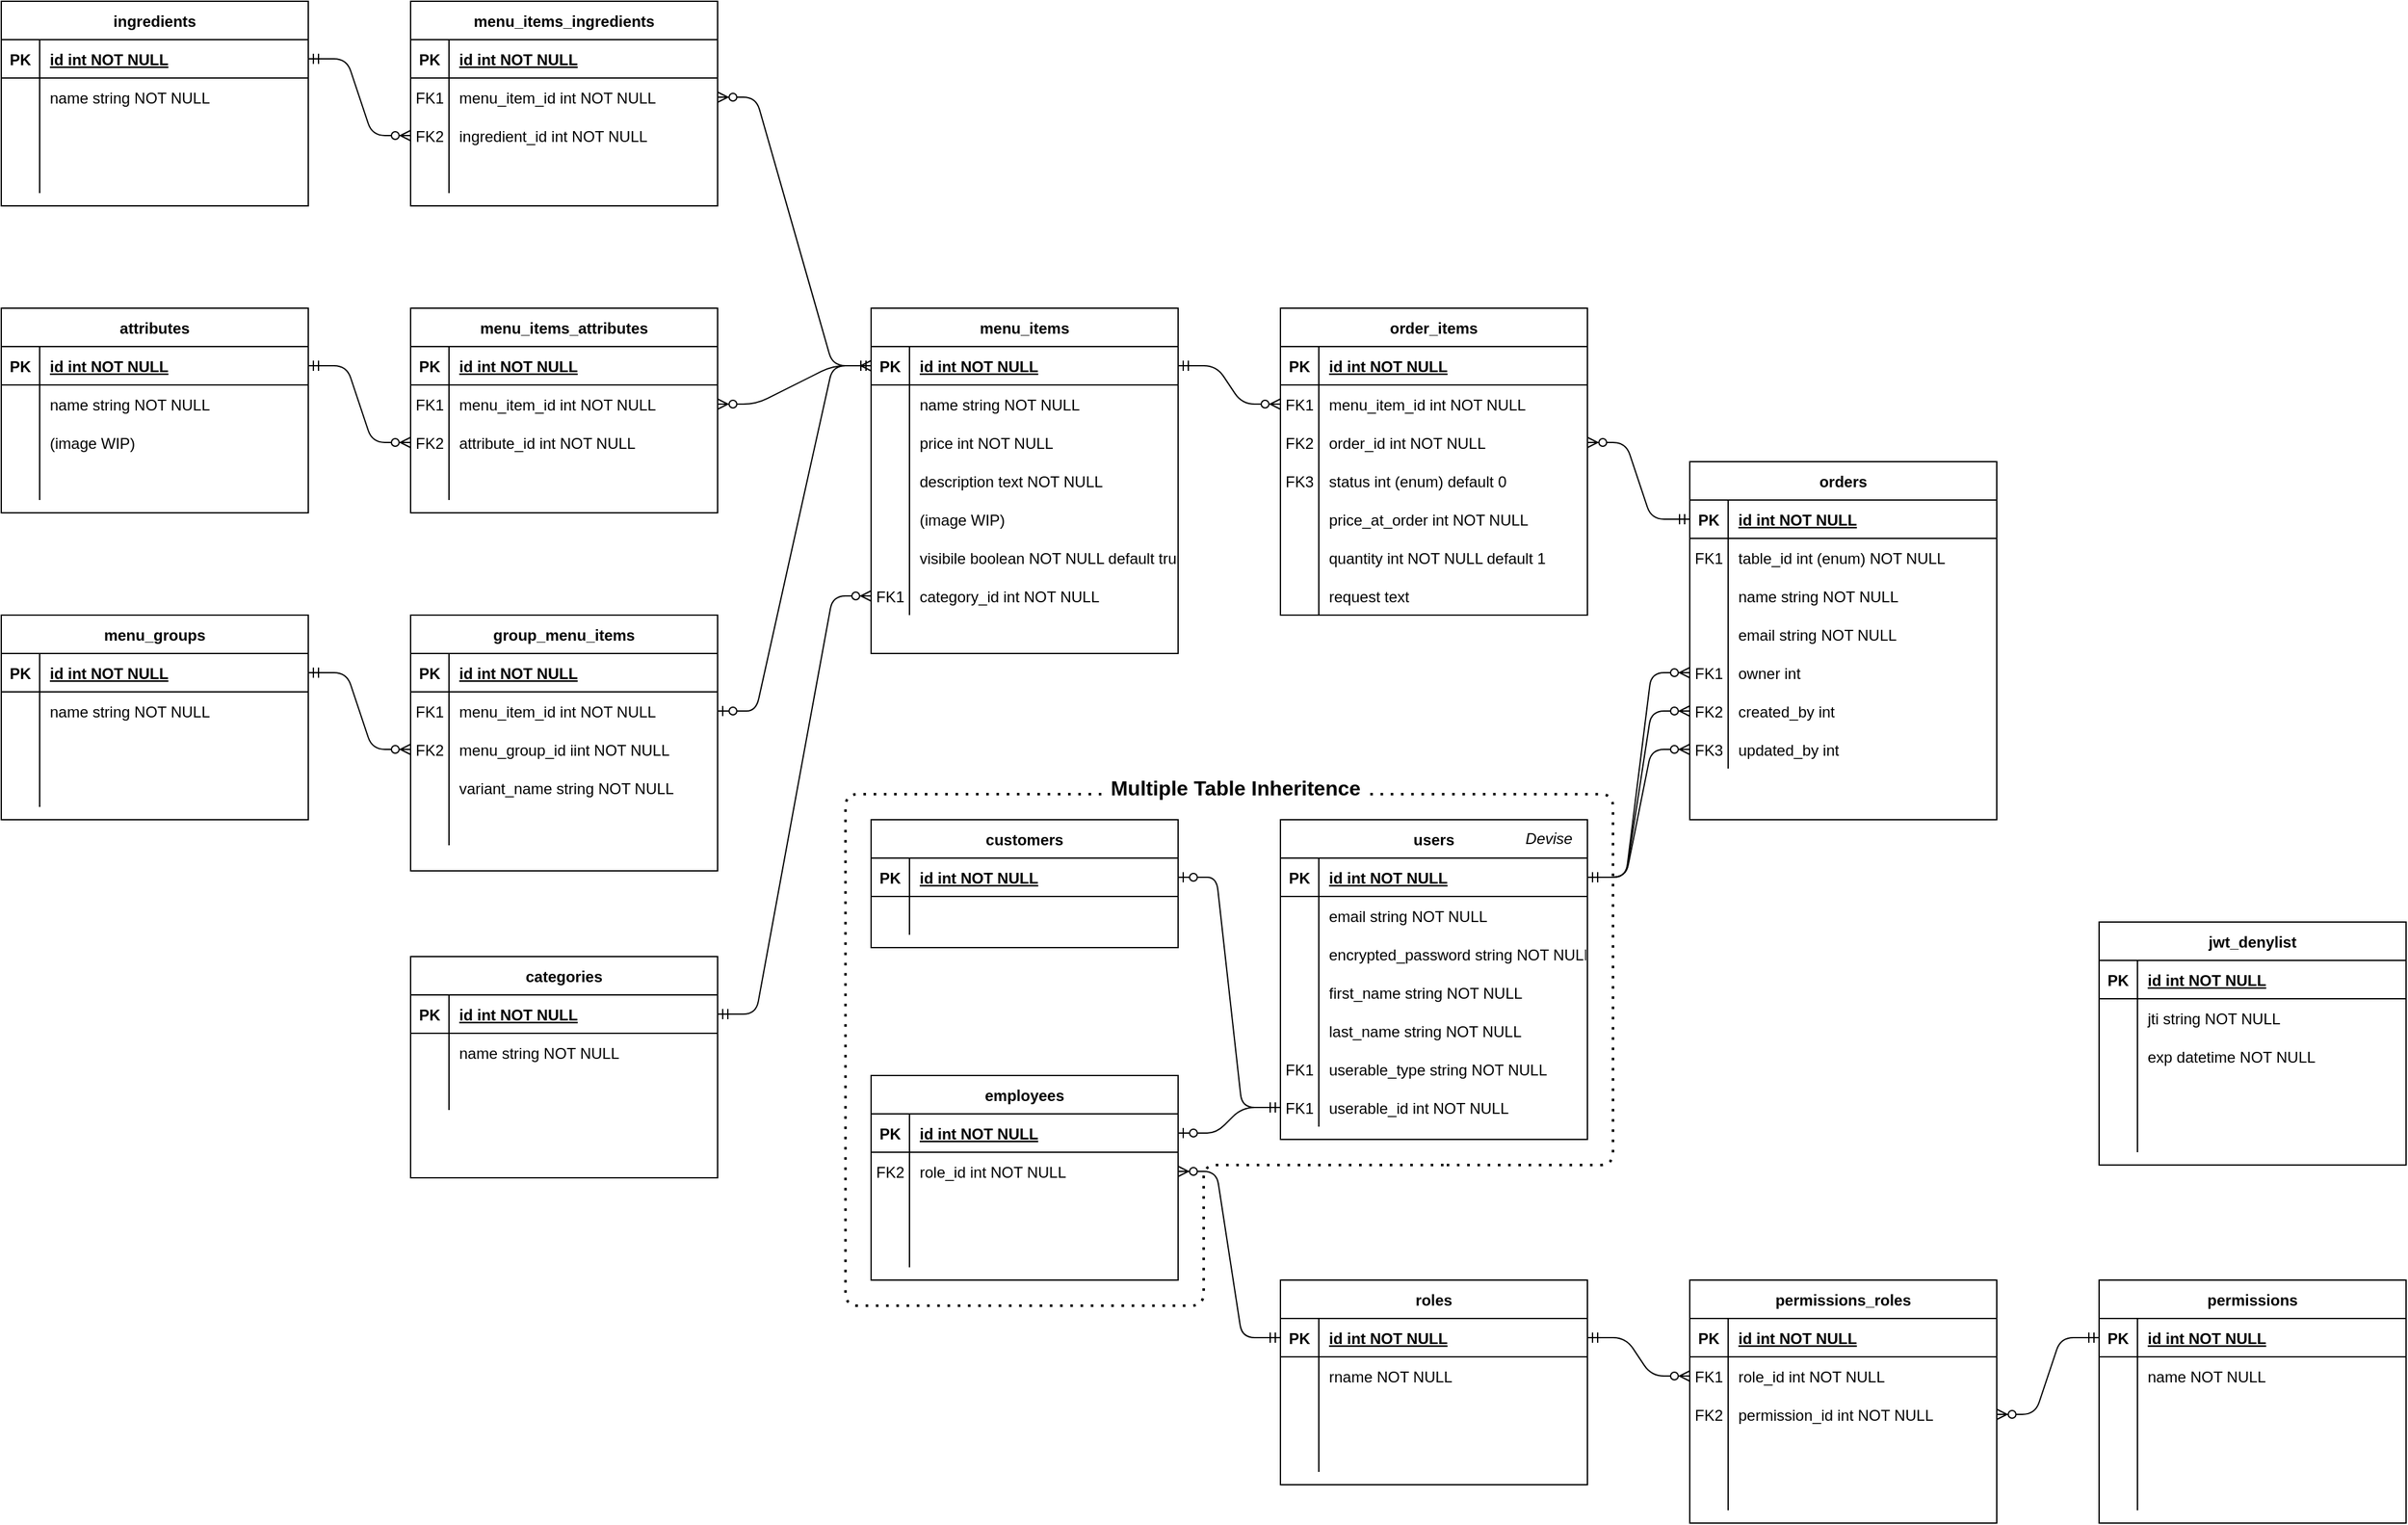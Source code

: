 <mxfile version="15.4.0" type="device"><diagram id="R2lEEEUBdFMjLlhIrx00" name="Page-1"><mxGraphModel dx="630" dy="572" grid="1" gridSize="10" guides="1" tooltips="1" connect="1" arrows="1" fold="1" page="1" pageScale="1" pageWidth="1169" pageHeight="827" math="0" shadow="0" extFonts="Permanent Marker^https://fonts.googleapis.com/css?family=Permanent+Marker"><root><mxCell id="0"/><mxCell id="1" parent="0"/><mxCell id="C-vyLk0tnHw3VtMMgP7b-2" value="orders" style="shape=table;startSize=30;container=1;collapsible=1;childLayout=tableLayout;fixedRows=1;rowLines=0;fontStyle=1;align=center;resizeLast=1;" parent="1" vertex="1"><mxGeometry x="1400" y="440" width="240" height="280" as="geometry"/></mxCell><mxCell id="C-vyLk0tnHw3VtMMgP7b-3" value="" style="shape=partialRectangle;collapsible=0;dropTarget=0;pointerEvents=0;fillColor=none;points=[[0,0.5],[1,0.5]];portConstraint=eastwest;top=0;left=0;right=0;bottom=1;" parent="C-vyLk0tnHw3VtMMgP7b-2" vertex="1"><mxGeometry y="30" width="240" height="30" as="geometry"/></mxCell><mxCell id="C-vyLk0tnHw3VtMMgP7b-4" value="PK" style="shape=partialRectangle;overflow=hidden;connectable=0;fillColor=none;top=0;left=0;bottom=0;right=0;fontStyle=1;" parent="C-vyLk0tnHw3VtMMgP7b-3" vertex="1"><mxGeometry width="30" height="30" as="geometry"><mxRectangle width="30" height="30" as="alternateBounds"/></mxGeometry></mxCell><mxCell id="C-vyLk0tnHw3VtMMgP7b-5" value="id int NOT NULL" style="shape=partialRectangle;overflow=hidden;connectable=0;fillColor=none;top=0;left=0;bottom=0;right=0;align=left;spacingLeft=6;fontStyle=5;" parent="C-vyLk0tnHw3VtMMgP7b-3" vertex="1"><mxGeometry x="30" width="210" height="30" as="geometry"><mxRectangle width="210" height="30" as="alternateBounds"/></mxGeometry></mxCell><mxCell id="cEDRFsdrlJiYOu_tqpBT-16" value="" style="shape=partialRectangle;collapsible=0;dropTarget=0;pointerEvents=0;fillColor=none;points=[[0,0.5],[1,0.5]];portConstraint=eastwest;top=0;left=0;right=0;bottom=0;" parent="C-vyLk0tnHw3VtMMgP7b-2" vertex="1"><mxGeometry y="60" width="240" height="30" as="geometry"/></mxCell><mxCell id="cEDRFsdrlJiYOu_tqpBT-17" value="FK1" style="shape=partialRectangle;overflow=hidden;connectable=0;fillColor=none;top=0;left=0;bottom=0;right=0;" parent="cEDRFsdrlJiYOu_tqpBT-16" vertex="1"><mxGeometry width="30" height="30" as="geometry"><mxRectangle width="30" height="30" as="alternateBounds"/></mxGeometry></mxCell><mxCell id="cEDRFsdrlJiYOu_tqpBT-18" value="table_id int (enum) NOT NULL" style="shape=partialRectangle;overflow=hidden;connectable=0;fillColor=none;top=0;left=0;bottom=0;right=0;align=left;spacingLeft=6;" parent="cEDRFsdrlJiYOu_tqpBT-16" vertex="1"><mxGeometry x="30" width="210" height="30" as="geometry"><mxRectangle width="210" height="30" as="alternateBounds"/></mxGeometry></mxCell><mxCell id="C-vyLk0tnHw3VtMMgP7b-6" value="" style="shape=partialRectangle;collapsible=0;dropTarget=0;pointerEvents=0;fillColor=none;points=[[0,0.5],[1,0.5]];portConstraint=eastwest;top=0;left=0;right=0;bottom=0;" parent="C-vyLk0tnHw3VtMMgP7b-2" vertex="1"><mxGeometry y="90" width="240" height="30" as="geometry"/></mxCell><mxCell id="C-vyLk0tnHw3VtMMgP7b-7" value="" style="shape=partialRectangle;overflow=hidden;connectable=0;fillColor=none;top=0;left=0;bottom=0;right=0;" parent="C-vyLk0tnHw3VtMMgP7b-6" vertex="1"><mxGeometry width="30" height="30" as="geometry"><mxRectangle width="30" height="30" as="alternateBounds"/></mxGeometry></mxCell><mxCell id="C-vyLk0tnHw3VtMMgP7b-8" value="name string NOT NULL" style="shape=partialRectangle;overflow=hidden;connectable=0;fillColor=none;top=0;left=0;bottom=0;right=0;align=left;spacingLeft=6;" parent="C-vyLk0tnHw3VtMMgP7b-6" vertex="1"><mxGeometry x="30" width="210" height="30" as="geometry"><mxRectangle width="210" height="30" as="alternateBounds"/></mxGeometry></mxCell><mxCell id="cEDRFsdrlJiYOu_tqpBT-345" value="" style="shape=partialRectangle;collapsible=0;dropTarget=0;pointerEvents=0;fillColor=none;points=[[0,0.5],[1,0.5]];portConstraint=eastwest;top=0;left=0;right=0;bottom=0;" parent="C-vyLk0tnHw3VtMMgP7b-2" vertex="1"><mxGeometry y="120" width="240" height="30" as="geometry"/></mxCell><mxCell id="cEDRFsdrlJiYOu_tqpBT-346" value="" style="shape=partialRectangle;overflow=hidden;connectable=0;fillColor=none;top=0;left=0;bottom=0;right=0;" parent="cEDRFsdrlJiYOu_tqpBT-345" vertex="1"><mxGeometry width="30" height="30" as="geometry"><mxRectangle width="30" height="30" as="alternateBounds"/></mxGeometry></mxCell><mxCell id="cEDRFsdrlJiYOu_tqpBT-347" value="email string NOT NULL" style="shape=partialRectangle;overflow=hidden;connectable=0;fillColor=none;top=0;left=0;bottom=0;right=0;align=left;spacingLeft=6;" parent="cEDRFsdrlJiYOu_tqpBT-345" vertex="1"><mxGeometry x="30" width="210" height="30" as="geometry"><mxRectangle width="210" height="30" as="alternateBounds"/></mxGeometry></mxCell><mxCell id="cB0tA4vdZnYGilKDKcmW-9" value="" style="shape=partialRectangle;collapsible=0;dropTarget=0;pointerEvents=0;fillColor=none;points=[[0,0.5],[1,0.5]];portConstraint=eastwest;top=0;left=0;right=0;bottom=0;" parent="C-vyLk0tnHw3VtMMgP7b-2" vertex="1"><mxGeometry y="150" width="240" height="30" as="geometry"/></mxCell><mxCell id="cB0tA4vdZnYGilKDKcmW-10" value="FK1" style="shape=partialRectangle;overflow=hidden;connectable=0;fillColor=none;top=0;left=0;bottom=0;right=0;" parent="cB0tA4vdZnYGilKDKcmW-9" vertex="1"><mxGeometry width="30" height="30" as="geometry"><mxRectangle width="30" height="30" as="alternateBounds"/></mxGeometry></mxCell><mxCell id="cB0tA4vdZnYGilKDKcmW-11" value="owner int" style="shape=partialRectangle;overflow=hidden;connectable=0;fillColor=none;top=0;left=0;bottom=0;right=0;align=left;spacingLeft=6;" parent="cB0tA4vdZnYGilKDKcmW-9" vertex="1"><mxGeometry x="30" width="210" height="30" as="geometry"><mxRectangle width="210" height="30" as="alternateBounds"/></mxGeometry></mxCell><mxCell id="gPPG7Qt-R-VPo5WVgT88-21" value="" style="shape=partialRectangle;collapsible=0;dropTarget=0;pointerEvents=0;fillColor=none;points=[[0,0.5],[1,0.5]];portConstraint=eastwest;top=0;left=0;right=0;bottom=0;" parent="C-vyLk0tnHw3VtMMgP7b-2" vertex="1"><mxGeometry y="180" width="240" height="30" as="geometry"/></mxCell><mxCell id="gPPG7Qt-R-VPo5WVgT88-22" value="FK2" style="shape=partialRectangle;overflow=hidden;connectable=0;fillColor=none;top=0;left=0;bottom=0;right=0;" parent="gPPG7Qt-R-VPo5WVgT88-21" vertex="1"><mxGeometry width="30" height="30" as="geometry"><mxRectangle width="30" height="30" as="alternateBounds"/></mxGeometry></mxCell><mxCell id="gPPG7Qt-R-VPo5WVgT88-23" value="created_by int" style="shape=partialRectangle;overflow=hidden;connectable=0;fillColor=none;top=0;left=0;bottom=0;right=0;align=left;spacingLeft=6;" parent="gPPG7Qt-R-VPo5WVgT88-21" vertex="1"><mxGeometry x="30" width="210" height="30" as="geometry"><mxRectangle width="210" height="30" as="alternateBounds"/></mxGeometry></mxCell><mxCell id="gPPG7Qt-R-VPo5WVgT88-24" value="" style="shape=partialRectangle;collapsible=0;dropTarget=0;pointerEvents=0;fillColor=none;points=[[0,0.5],[1,0.5]];portConstraint=eastwest;top=0;left=0;right=0;bottom=0;" parent="C-vyLk0tnHw3VtMMgP7b-2" vertex="1"><mxGeometry y="210" width="240" height="30" as="geometry"/></mxCell><mxCell id="gPPG7Qt-R-VPo5WVgT88-25" value="FK3" style="shape=partialRectangle;overflow=hidden;connectable=0;fillColor=none;top=0;left=0;bottom=0;right=0;" parent="gPPG7Qt-R-VPo5WVgT88-24" vertex="1"><mxGeometry width="30" height="30" as="geometry"><mxRectangle width="30" height="30" as="alternateBounds"/></mxGeometry></mxCell><mxCell id="gPPG7Qt-R-VPo5WVgT88-26" value="updated_by int" style="shape=partialRectangle;overflow=hidden;connectable=0;fillColor=none;top=0;left=0;bottom=0;right=0;align=left;spacingLeft=6;" parent="gPPG7Qt-R-VPo5WVgT88-24" vertex="1"><mxGeometry x="30" width="210" height="30" as="geometry"><mxRectangle width="210" height="30" as="alternateBounds"/></mxGeometry></mxCell><mxCell id="C-vyLk0tnHw3VtMMgP7b-13" value="menu_items" style="shape=table;startSize=30;container=1;collapsible=1;childLayout=tableLayout;fixedRows=1;rowLines=0;fontStyle=1;align=center;resizeLast=1;" parent="1" vertex="1"><mxGeometry x="760" y="320" width="240" height="270" as="geometry"/></mxCell><mxCell id="C-vyLk0tnHw3VtMMgP7b-14" value="" style="shape=partialRectangle;collapsible=0;dropTarget=0;pointerEvents=0;fillColor=none;points=[[0,0.5],[1,0.5]];portConstraint=eastwest;top=0;left=0;right=0;bottom=1;" parent="C-vyLk0tnHw3VtMMgP7b-13" vertex="1"><mxGeometry y="30" width="240" height="30" as="geometry"/></mxCell><mxCell id="C-vyLk0tnHw3VtMMgP7b-15" value="PK" style="shape=partialRectangle;overflow=hidden;connectable=0;fillColor=none;top=0;left=0;bottom=0;right=0;fontStyle=1;" parent="C-vyLk0tnHw3VtMMgP7b-14" vertex="1"><mxGeometry width="30" height="30" as="geometry"><mxRectangle width="30" height="30" as="alternateBounds"/></mxGeometry></mxCell><mxCell id="C-vyLk0tnHw3VtMMgP7b-16" value="id int NOT NULL" style="shape=partialRectangle;overflow=hidden;connectable=0;fillColor=none;top=0;left=0;bottom=0;right=0;align=left;spacingLeft=6;fontStyle=5;" parent="C-vyLk0tnHw3VtMMgP7b-14" vertex="1"><mxGeometry x="30" width="210" height="30" as="geometry"><mxRectangle width="210" height="30" as="alternateBounds"/></mxGeometry></mxCell><mxCell id="cEDRFsdrlJiYOu_tqpBT-213" value="" style="shape=partialRectangle;collapsible=0;dropTarget=0;pointerEvents=0;fillColor=none;points=[[0,0.5],[1,0.5]];portConstraint=eastwest;top=0;left=0;right=0;bottom=0;" parent="C-vyLk0tnHw3VtMMgP7b-13" vertex="1"><mxGeometry y="60" width="240" height="30" as="geometry"/></mxCell><mxCell id="cEDRFsdrlJiYOu_tqpBT-214" value="" style="shape=partialRectangle;overflow=hidden;connectable=0;fillColor=none;top=0;left=0;bottom=0;right=0;" parent="cEDRFsdrlJiYOu_tqpBT-213" vertex="1"><mxGeometry width="30" height="30" as="geometry"><mxRectangle width="30" height="30" as="alternateBounds"/></mxGeometry></mxCell><mxCell id="cEDRFsdrlJiYOu_tqpBT-215" value="name string NOT NULL" style="shape=partialRectangle;overflow=hidden;connectable=0;fillColor=none;top=0;left=0;bottom=0;right=0;align=left;spacingLeft=6;" parent="cEDRFsdrlJiYOu_tqpBT-213" vertex="1"><mxGeometry x="30" width="210" height="30" as="geometry"><mxRectangle width="210" height="30" as="alternateBounds"/></mxGeometry></mxCell><mxCell id="cEDRFsdrlJiYOu_tqpBT-1" value="" style="shape=partialRectangle;collapsible=0;dropTarget=0;pointerEvents=0;fillColor=none;points=[[0,0.5],[1,0.5]];portConstraint=eastwest;top=0;left=0;right=0;bottom=0;" parent="C-vyLk0tnHw3VtMMgP7b-13" vertex="1"><mxGeometry y="90" width="240" height="30" as="geometry"/></mxCell><mxCell id="cEDRFsdrlJiYOu_tqpBT-2" value="" style="shape=partialRectangle;overflow=hidden;connectable=0;fillColor=none;top=0;left=0;bottom=0;right=0;" parent="cEDRFsdrlJiYOu_tqpBT-1" vertex="1"><mxGeometry width="30" height="30" as="geometry"><mxRectangle width="30" height="30" as="alternateBounds"/></mxGeometry></mxCell><mxCell id="cEDRFsdrlJiYOu_tqpBT-3" value="price int NOT NULL" style="shape=partialRectangle;overflow=hidden;connectable=0;fillColor=none;top=0;left=0;bottom=0;right=0;align=left;spacingLeft=6;" parent="cEDRFsdrlJiYOu_tqpBT-1" vertex="1"><mxGeometry x="30" width="210" height="30" as="geometry"><mxRectangle width="210" height="30" as="alternateBounds"/></mxGeometry></mxCell><mxCell id="cEDRFsdrlJiYOu_tqpBT-4" value="" style="shape=partialRectangle;collapsible=0;dropTarget=0;pointerEvents=0;fillColor=none;points=[[0,0.5],[1,0.5]];portConstraint=eastwest;top=0;left=0;right=0;bottom=0;" parent="C-vyLk0tnHw3VtMMgP7b-13" vertex="1"><mxGeometry y="120" width="240" height="30" as="geometry"/></mxCell><mxCell id="cEDRFsdrlJiYOu_tqpBT-5" value="" style="shape=partialRectangle;overflow=hidden;connectable=0;fillColor=none;top=0;left=0;bottom=0;right=0;" parent="cEDRFsdrlJiYOu_tqpBT-4" vertex="1"><mxGeometry width="30" height="30" as="geometry"><mxRectangle width="30" height="30" as="alternateBounds"/></mxGeometry></mxCell><mxCell id="cEDRFsdrlJiYOu_tqpBT-6" value="description text NOT NULL" style="shape=partialRectangle;overflow=hidden;connectable=0;fillColor=none;top=0;left=0;bottom=0;right=0;align=left;spacingLeft=6;" parent="cEDRFsdrlJiYOu_tqpBT-4" vertex="1"><mxGeometry x="30" width="210" height="30" as="geometry"><mxRectangle width="210" height="30" as="alternateBounds"/></mxGeometry></mxCell><mxCell id="cEDRFsdrlJiYOu_tqpBT-145" value="" style="shape=partialRectangle;collapsible=0;dropTarget=0;pointerEvents=0;fillColor=none;points=[[0,0.5],[1,0.5]];portConstraint=eastwest;top=0;left=0;right=0;bottom=0;" parent="C-vyLk0tnHw3VtMMgP7b-13" vertex="1"><mxGeometry y="150" width="240" height="30" as="geometry"/></mxCell><mxCell id="cEDRFsdrlJiYOu_tqpBT-146" value="" style="shape=partialRectangle;overflow=hidden;connectable=0;fillColor=none;top=0;left=0;bottom=0;right=0;" parent="cEDRFsdrlJiYOu_tqpBT-145" vertex="1"><mxGeometry width="30" height="30" as="geometry"><mxRectangle width="30" height="30" as="alternateBounds"/></mxGeometry></mxCell><mxCell id="cEDRFsdrlJiYOu_tqpBT-147" value="(image WIP)" style="shape=partialRectangle;overflow=hidden;connectable=0;fillColor=none;top=0;left=0;bottom=0;right=0;align=left;spacingLeft=6;" parent="cEDRFsdrlJiYOu_tqpBT-145" vertex="1"><mxGeometry x="30" width="210" height="30" as="geometry"><mxRectangle width="210" height="30" as="alternateBounds"/></mxGeometry></mxCell><mxCell id="cEDRFsdrlJiYOu_tqpBT-230" value="" style="shape=partialRectangle;collapsible=0;dropTarget=0;pointerEvents=0;fillColor=none;points=[[0,0.5],[1,0.5]];portConstraint=eastwest;top=0;left=0;right=0;bottom=0;" parent="C-vyLk0tnHw3VtMMgP7b-13" vertex="1"><mxGeometry y="180" width="240" height="30" as="geometry"/></mxCell><mxCell id="cEDRFsdrlJiYOu_tqpBT-231" value="" style="shape=partialRectangle;overflow=hidden;connectable=0;fillColor=none;top=0;left=0;bottom=0;right=0;" parent="cEDRFsdrlJiYOu_tqpBT-230" vertex="1"><mxGeometry width="30" height="30" as="geometry"><mxRectangle width="30" height="30" as="alternateBounds"/></mxGeometry></mxCell><mxCell id="cEDRFsdrlJiYOu_tqpBT-232" value="visibile boolean NOT NULL default true" style="shape=partialRectangle;overflow=hidden;connectable=0;fillColor=none;top=0;left=0;bottom=0;right=0;align=left;spacingLeft=6;" parent="cEDRFsdrlJiYOu_tqpBT-230" vertex="1"><mxGeometry x="30" width="210" height="30" as="geometry"><mxRectangle width="210" height="30" as="alternateBounds"/></mxGeometry></mxCell><mxCell id="C-vyLk0tnHw3VtMMgP7b-20" value="" style="shape=partialRectangle;collapsible=0;dropTarget=0;pointerEvents=0;fillColor=none;points=[[0,0.5],[1,0.5]];portConstraint=eastwest;top=0;left=0;right=0;bottom=0;" parent="C-vyLk0tnHw3VtMMgP7b-13" vertex="1"><mxGeometry y="210" width="240" height="30" as="geometry"/></mxCell><mxCell id="C-vyLk0tnHw3VtMMgP7b-21" value="FK1" style="shape=partialRectangle;overflow=hidden;connectable=0;fillColor=none;top=0;left=0;bottom=0;right=0;" parent="C-vyLk0tnHw3VtMMgP7b-20" vertex="1"><mxGeometry width="30" height="30" as="geometry"><mxRectangle width="30" height="30" as="alternateBounds"/></mxGeometry></mxCell><mxCell id="C-vyLk0tnHw3VtMMgP7b-22" value="category_id int NOT NULL" style="shape=partialRectangle;overflow=hidden;connectable=0;fillColor=none;top=0;left=0;bottom=0;right=0;align=left;spacingLeft=6;" parent="C-vyLk0tnHw3VtMMgP7b-20" vertex="1"><mxGeometry x="30" width="210" height="30" as="geometry"><mxRectangle width="210" height="30" as="alternateBounds"/></mxGeometry></mxCell><mxCell id="C-vyLk0tnHw3VtMMgP7b-23" value="users" style="shape=table;startSize=30;container=1;collapsible=1;childLayout=tableLayout;fixedRows=1;rowLines=0;fontStyle=1;align=center;resizeLast=1;" parent="1" vertex="1"><mxGeometry x="1080" y="720" width="240" height="250" as="geometry"/></mxCell><mxCell id="C-vyLk0tnHw3VtMMgP7b-24" value="" style="shape=partialRectangle;collapsible=0;dropTarget=0;pointerEvents=0;fillColor=none;points=[[0,0.5],[1,0.5]];portConstraint=eastwest;top=0;left=0;right=0;bottom=1;" parent="C-vyLk0tnHw3VtMMgP7b-23" vertex="1"><mxGeometry y="30" width="240" height="30" as="geometry"/></mxCell><mxCell id="C-vyLk0tnHw3VtMMgP7b-25" value="PK" style="shape=partialRectangle;overflow=hidden;connectable=0;fillColor=none;top=0;left=0;bottom=0;right=0;fontStyle=1;" parent="C-vyLk0tnHw3VtMMgP7b-24" vertex="1"><mxGeometry width="30" height="30" as="geometry"><mxRectangle width="30" height="30" as="alternateBounds"/></mxGeometry></mxCell><mxCell id="C-vyLk0tnHw3VtMMgP7b-26" value="id int NOT NULL" style="shape=partialRectangle;overflow=hidden;connectable=0;fillColor=none;top=0;left=0;bottom=0;right=0;align=left;spacingLeft=6;fontStyle=5;" parent="C-vyLk0tnHw3VtMMgP7b-24" vertex="1"><mxGeometry x="30" width="210" height="30" as="geometry"><mxRectangle width="210" height="30" as="alternateBounds"/></mxGeometry></mxCell><mxCell id="C-vyLk0tnHw3VtMMgP7b-27" value="" style="shape=partialRectangle;collapsible=0;dropTarget=0;pointerEvents=0;fillColor=none;points=[[0,0.5],[1,0.5]];portConstraint=eastwest;top=0;left=0;right=0;bottom=0;" parent="C-vyLk0tnHw3VtMMgP7b-23" vertex="1"><mxGeometry y="60" width="240" height="30" as="geometry"/></mxCell><mxCell id="C-vyLk0tnHw3VtMMgP7b-28" value="" style="shape=partialRectangle;overflow=hidden;connectable=0;fillColor=none;top=0;left=0;bottom=0;right=0;" parent="C-vyLk0tnHw3VtMMgP7b-27" vertex="1"><mxGeometry width="30" height="30" as="geometry"><mxRectangle width="30" height="30" as="alternateBounds"/></mxGeometry></mxCell><mxCell id="C-vyLk0tnHw3VtMMgP7b-29" value="email string NOT NULL" style="shape=partialRectangle;overflow=hidden;connectable=0;fillColor=none;top=0;left=0;bottom=0;right=0;align=left;spacingLeft=6;" parent="C-vyLk0tnHw3VtMMgP7b-27" vertex="1"><mxGeometry x="30" width="210" height="30" as="geometry"><mxRectangle width="210" height="30" as="alternateBounds"/></mxGeometry></mxCell><mxCell id="cEDRFsdrlJiYOu_tqpBT-348" value="" style="shape=partialRectangle;collapsible=0;dropTarget=0;pointerEvents=0;fillColor=none;points=[[0,0.5],[1,0.5]];portConstraint=eastwest;top=0;left=0;right=0;bottom=0;" parent="C-vyLk0tnHw3VtMMgP7b-23" vertex="1"><mxGeometry y="90" width="240" height="30" as="geometry"/></mxCell><mxCell id="cEDRFsdrlJiYOu_tqpBT-349" value="" style="shape=partialRectangle;overflow=hidden;connectable=0;fillColor=none;top=0;left=0;bottom=0;right=0;" parent="cEDRFsdrlJiYOu_tqpBT-348" vertex="1"><mxGeometry width="30" height="30" as="geometry"><mxRectangle width="30" height="30" as="alternateBounds"/></mxGeometry></mxCell><mxCell id="cEDRFsdrlJiYOu_tqpBT-350" value="encrypted_password string NOT NULL" style="shape=partialRectangle;overflow=hidden;connectable=0;fillColor=none;top=0;left=0;bottom=0;right=0;align=left;spacingLeft=6;" parent="cEDRFsdrlJiYOu_tqpBT-348" vertex="1"><mxGeometry x="30" width="210" height="30" as="geometry"><mxRectangle width="210" height="30" as="alternateBounds"/></mxGeometry></mxCell><mxCell id="_mnHHgSKKxVnzvj1SHdt-22" value="" style="shape=partialRectangle;collapsible=0;dropTarget=0;pointerEvents=0;fillColor=none;points=[[0,0.5],[1,0.5]];portConstraint=eastwest;top=0;left=0;right=0;bottom=0;" parent="C-vyLk0tnHw3VtMMgP7b-23" vertex="1"><mxGeometry y="120" width="240" height="30" as="geometry"/></mxCell><mxCell id="_mnHHgSKKxVnzvj1SHdt-23" value="" style="shape=partialRectangle;overflow=hidden;connectable=0;fillColor=none;top=0;left=0;bottom=0;right=0;" parent="_mnHHgSKKxVnzvj1SHdt-22" vertex="1"><mxGeometry width="30" height="30" as="geometry"><mxRectangle width="30" height="30" as="alternateBounds"/></mxGeometry></mxCell><mxCell id="_mnHHgSKKxVnzvj1SHdt-24" value="first_name string NOT NULL" style="shape=partialRectangle;overflow=hidden;connectable=0;fillColor=none;top=0;left=0;bottom=0;right=0;align=left;spacingLeft=6;" parent="_mnHHgSKKxVnzvj1SHdt-22" vertex="1"><mxGeometry x="30" width="210" height="30" as="geometry"><mxRectangle width="210" height="30" as="alternateBounds"/></mxGeometry></mxCell><mxCell id="cEDRFsdrlJiYOu_tqpBT-7" value="" style="shape=partialRectangle;collapsible=0;dropTarget=0;pointerEvents=0;fillColor=none;points=[[0,0.5],[1,0.5]];portConstraint=eastwest;top=0;left=0;right=0;bottom=0;" parent="C-vyLk0tnHw3VtMMgP7b-23" vertex="1"><mxGeometry y="150" width="240" height="30" as="geometry"/></mxCell><mxCell id="cEDRFsdrlJiYOu_tqpBT-8" value="" style="shape=partialRectangle;overflow=hidden;connectable=0;fillColor=none;top=0;left=0;bottom=0;right=0;" parent="cEDRFsdrlJiYOu_tqpBT-7" vertex="1"><mxGeometry width="30" height="30" as="geometry"><mxRectangle width="30" height="30" as="alternateBounds"/></mxGeometry></mxCell><mxCell id="cEDRFsdrlJiYOu_tqpBT-9" value="last_name string NOT NULL" style="shape=partialRectangle;overflow=hidden;connectable=0;fillColor=none;top=0;left=0;bottom=0;right=0;align=left;spacingLeft=6;" parent="cEDRFsdrlJiYOu_tqpBT-7" vertex="1"><mxGeometry x="30" width="210" height="30" as="geometry"><mxRectangle width="210" height="30" as="alternateBounds"/></mxGeometry></mxCell><mxCell id="cB0tA4vdZnYGilKDKcmW-1" value="" style="shape=partialRectangle;collapsible=0;dropTarget=0;pointerEvents=0;fillColor=none;points=[[0,0.5],[1,0.5]];portConstraint=eastwest;top=0;left=0;right=0;bottom=0;" parent="C-vyLk0tnHw3VtMMgP7b-23" vertex="1"><mxGeometry y="180" width="240" height="30" as="geometry"/></mxCell><mxCell id="cB0tA4vdZnYGilKDKcmW-2" value="FK1" style="shape=partialRectangle;overflow=hidden;connectable=0;fillColor=none;top=0;left=0;bottom=0;right=0;" parent="cB0tA4vdZnYGilKDKcmW-1" vertex="1"><mxGeometry width="30" height="30" as="geometry"><mxRectangle width="30" height="30" as="alternateBounds"/></mxGeometry></mxCell><mxCell id="cB0tA4vdZnYGilKDKcmW-3" value="userable_type string NOT NULL" style="shape=partialRectangle;overflow=hidden;connectable=0;fillColor=none;top=0;left=0;bottom=0;right=0;align=left;spacingLeft=6;" parent="cB0tA4vdZnYGilKDKcmW-1" vertex="1"><mxGeometry x="30" width="210" height="30" as="geometry"><mxRectangle width="210" height="30" as="alternateBounds"/></mxGeometry></mxCell><mxCell id="cB0tA4vdZnYGilKDKcmW-4" value="" style="shape=partialRectangle;collapsible=0;dropTarget=0;pointerEvents=0;fillColor=none;points=[[0,0.5],[1,0.5]];portConstraint=eastwest;top=0;left=0;right=0;bottom=0;" parent="C-vyLk0tnHw3VtMMgP7b-23" vertex="1"><mxGeometry y="210" width="240" height="30" as="geometry"/></mxCell><mxCell id="cB0tA4vdZnYGilKDKcmW-5" value="FK1" style="shape=partialRectangle;overflow=hidden;connectable=0;fillColor=none;top=0;left=0;bottom=0;right=0;" parent="cB0tA4vdZnYGilKDKcmW-4" vertex="1"><mxGeometry width="30" height="30" as="geometry"><mxRectangle width="30" height="30" as="alternateBounds"/></mxGeometry></mxCell><mxCell id="cB0tA4vdZnYGilKDKcmW-6" value="userable_id int NOT NULL" style="shape=partialRectangle;overflow=hidden;connectable=0;fillColor=none;top=0;left=0;bottom=0;right=0;align=left;spacingLeft=6;" parent="cB0tA4vdZnYGilKDKcmW-4" vertex="1"><mxGeometry x="30" width="210" height="30" as="geometry"><mxRectangle width="210" height="30" as="alternateBounds"/></mxGeometry></mxCell><mxCell id="cEDRFsdrlJiYOu_tqpBT-25" value="roles" style="shape=table;startSize=30;container=1;collapsible=1;childLayout=tableLayout;fixedRows=1;rowLines=0;fontStyle=1;align=center;resizeLast=1;" parent="1" vertex="1"><mxGeometry x="1080" y="1080" width="240" height="160" as="geometry"/></mxCell><mxCell id="cEDRFsdrlJiYOu_tqpBT-26" value="" style="shape=partialRectangle;collapsible=0;dropTarget=0;pointerEvents=0;fillColor=none;points=[[0,0.5],[1,0.5]];portConstraint=eastwest;top=0;left=0;right=0;bottom=1;" parent="cEDRFsdrlJiYOu_tqpBT-25" vertex="1"><mxGeometry y="30" width="240" height="30" as="geometry"/></mxCell><mxCell id="cEDRFsdrlJiYOu_tqpBT-27" value="PK" style="shape=partialRectangle;overflow=hidden;connectable=0;fillColor=none;top=0;left=0;bottom=0;right=0;fontStyle=1;" parent="cEDRFsdrlJiYOu_tqpBT-26" vertex="1"><mxGeometry width="30" height="30" as="geometry"><mxRectangle width="30" height="30" as="alternateBounds"/></mxGeometry></mxCell><mxCell id="cEDRFsdrlJiYOu_tqpBT-28" value="id int NOT NULL" style="shape=partialRectangle;overflow=hidden;connectable=0;fillColor=none;top=0;left=0;bottom=0;right=0;align=left;spacingLeft=6;fontStyle=5;" parent="cEDRFsdrlJiYOu_tqpBT-26" vertex="1"><mxGeometry x="30" width="210" height="30" as="geometry"><mxRectangle width="210" height="30" as="alternateBounds"/></mxGeometry></mxCell><mxCell id="cEDRFsdrlJiYOu_tqpBT-29" value="" style="shape=partialRectangle;collapsible=0;dropTarget=0;pointerEvents=0;fillColor=none;points=[[0,0.5],[1,0.5]];portConstraint=eastwest;top=0;left=0;right=0;bottom=0;" parent="cEDRFsdrlJiYOu_tqpBT-25" vertex="1"><mxGeometry y="60" width="240" height="30" as="geometry"/></mxCell><mxCell id="cEDRFsdrlJiYOu_tqpBT-30" value="" style="shape=partialRectangle;overflow=hidden;connectable=0;fillColor=none;top=0;left=0;bottom=0;right=0;" parent="cEDRFsdrlJiYOu_tqpBT-29" vertex="1"><mxGeometry width="30" height="30" as="geometry"><mxRectangle width="30" height="30" as="alternateBounds"/></mxGeometry></mxCell><mxCell id="cEDRFsdrlJiYOu_tqpBT-31" value="rname NOT NULL" style="shape=partialRectangle;overflow=hidden;connectable=0;fillColor=none;top=0;left=0;bottom=0;right=0;align=left;spacingLeft=6;" parent="cEDRFsdrlJiYOu_tqpBT-29" vertex="1"><mxGeometry x="30" width="210" height="30" as="geometry"><mxRectangle width="210" height="30" as="alternateBounds"/></mxGeometry></mxCell><mxCell id="cEDRFsdrlJiYOu_tqpBT-35" value="" style="shape=partialRectangle;collapsible=0;dropTarget=0;pointerEvents=0;fillColor=none;points=[[0,0.5],[1,0.5]];portConstraint=eastwest;top=0;left=0;right=0;bottom=0;" parent="cEDRFsdrlJiYOu_tqpBT-25" vertex="1"><mxGeometry y="90" width="240" height="30" as="geometry"/></mxCell><mxCell id="cEDRFsdrlJiYOu_tqpBT-36" value="" style="shape=partialRectangle;overflow=hidden;connectable=0;fillColor=none;top=0;left=0;bottom=0;right=0;" parent="cEDRFsdrlJiYOu_tqpBT-35" vertex="1"><mxGeometry width="30" height="30" as="geometry"><mxRectangle width="30" height="30" as="alternateBounds"/></mxGeometry></mxCell><mxCell id="cEDRFsdrlJiYOu_tqpBT-37" value="" style="shape=partialRectangle;overflow=hidden;connectable=0;fillColor=none;top=0;left=0;bottom=0;right=0;align=left;spacingLeft=6;" parent="cEDRFsdrlJiYOu_tqpBT-35" vertex="1"><mxGeometry x="30" width="210" height="30" as="geometry"><mxRectangle width="210" height="30" as="alternateBounds"/></mxGeometry></mxCell><mxCell id="cEDRFsdrlJiYOu_tqpBT-38" value="" style="shape=partialRectangle;collapsible=0;dropTarget=0;pointerEvents=0;fillColor=none;points=[[0,0.5],[1,0.5]];portConstraint=eastwest;top=0;left=0;right=0;bottom=0;" parent="cEDRFsdrlJiYOu_tqpBT-25" vertex="1"><mxGeometry y="120" width="240" height="30" as="geometry"/></mxCell><mxCell id="cEDRFsdrlJiYOu_tqpBT-39" value="" style="shape=partialRectangle;overflow=hidden;connectable=0;fillColor=none;top=0;left=0;bottom=0;right=0;" parent="cEDRFsdrlJiYOu_tqpBT-38" vertex="1"><mxGeometry width="30" height="30" as="geometry"><mxRectangle width="30" height="30" as="alternateBounds"/></mxGeometry></mxCell><mxCell id="cEDRFsdrlJiYOu_tqpBT-40" value="" style="shape=partialRectangle;overflow=hidden;connectable=0;fillColor=none;top=0;left=0;bottom=0;right=0;align=left;spacingLeft=6;" parent="cEDRFsdrlJiYOu_tqpBT-38" vertex="1"><mxGeometry x="30" width="210" height="30" as="geometry"><mxRectangle width="210" height="30" as="alternateBounds"/></mxGeometry></mxCell><mxCell id="cEDRFsdrlJiYOu_tqpBT-41" value="" style="edgeStyle=entityRelationEdgeStyle;fontSize=12;html=1;endArrow=ERzeroToMany;startArrow=ERmandOne;rounded=1;exitX=0;exitY=0.5;exitDx=0;exitDy=0;entryX=1;entryY=0.5;entryDx=0;entryDy=0;" parent="1" source="cEDRFsdrlJiYOu_tqpBT-26" target="_mnHHgSKKxVnzvj1SHdt-14" edge="1"><mxGeometry width="100" height="100" relative="1" as="geometry"><mxPoint x="1310" y="965" as="sourcePoint"/><mxPoint x="1650" y="950" as="targetPoint"/></mxGeometry></mxCell><mxCell id="cEDRFsdrlJiYOu_tqpBT-42" value="order_items" style="shape=table;startSize=30;container=1;collapsible=1;childLayout=tableLayout;fixedRows=1;rowLines=0;fontStyle=1;align=center;resizeLast=1;" parent="1" vertex="1"><mxGeometry x="1080" y="320" width="240" height="240" as="geometry"/></mxCell><mxCell id="cEDRFsdrlJiYOu_tqpBT-43" value="" style="shape=partialRectangle;collapsible=0;dropTarget=0;pointerEvents=0;fillColor=none;points=[[0,0.5],[1,0.5]];portConstraint=eastwest;top=0;left=0;right=0;bottom=1;" parent="cEDRFsdrlJiYOu_tqpBT-42" vertex="1"><mxGeometry y="30" width="240" height="30" as="geometry"/></mxCell><mxCell id="cEDRFsdrlJiYOu_tqpBT-44" value="PK" style="shape=partialRectangle;overflow=hidden;connectable=0;fillColor=none;top=0;left=0;bottom=0;right=0;fontStyle=1;" parent="cEDRFsdrlJiYOu_tqpBT-43" vertex="1"><mxGeometry width="30" height="30" as="geometry"><mxRectangle width="30" height="30" as="alternateBounds"/></mxGeometry></mxCell><mxCell id="cEDRFsdrlJiYOu_tqpBT-45" value="id int NOT NULL" style="shape=partialRectangle;overflow=hidden;connectable=0;fillColor=none;top=0;left=0;bottom=0;right=0;align=left;spacingLeft=6;fontStyle=5;" parent="cEDRFsdrlJiYOu_tqpBT-43" vertex="1"><mxGeometry x="30" width="210" height="30" as="geometry"><mxRectangle width="210" height="30" as="alternateBounds"/></mxGeometry></mxCell><mxCell id="cEDRFsdrlJiYOu_tqpBT-46" value="" style="shape=partialRectangle;collapsible=0;dropTarget=0;pointerEvents=0;fillColor=none;points=[[0,0.5],[1,0.5]];portConstraint=eastwest;top=0;left=0;right=0;bottom=0;" parent="cEDRFsdrlJiYOu_tqpBT-42" vertex="1"><mxGeometry y="60" width="240" height="30" as="geometry"/></mxCell><mxCell id="cEDRFsdrlJiYOu_tqpBT-47" value="FK1" style="shape=partialRectangle;overflow=hidden;connectable=0;fillColor=none;top=0;left=0;bottom=0;right=0;" parent="cEDRFsdrlJiYOu_tqpBT-46" vertex="1"><mxGeometry width="30" height="30" as="geometry"><mxRectangle width="30" height="30" as="alternateBounds"/></mxGeometry></mxCell><mxCell id="cEDRFsdrlJiYOu_tqpBT-48" value="menu_item_id int NOT NULL" style="shape=partialRectangle;overflow=hidden;connectable=0;fillColor=none;top=0;left=0;bottom=0;right=0;align=left;spacingLeft=6;" parent="cEDRFsdrlJiYOu_tqpBT-46" vertex="1"><mxGeometry x="30" width="210" height="30" as="geometry"><mxRectangle width="210" height="30" as="alternateBounds"/></mxGeometry></mxCell><mxCell id="cEDRFsdrlJiYOu_tqpBT-49" value="" style="shape=partialRectangle;collapsible=0;dropTarget=0;pointerEvents=0;fillColor=none;points=[[0,0.5],[1,0.5]];portConstraint=eastwest;top=0;left=0;right=0;bottom=0;" parent="cEDRFsdrlJiYOu_tqpBT-42" vertex="1"><mxGeometry y="90" width="240" height="30" as="geometry"/></mxCell><mxCell id="cEDRFsdrlJiYOu_tqpBT-50" value="FK2" style="shape=partialRectangle;overflow=hidden;connectable=0;fillColor=none;top=0;left=0;bottom=0;right=0;" parent="cEDRFsdrlJiYOu_tqpBT-49" vertex="1"><mxGeometry width="30" height="30" as="geometry"><mxRectangle width="30" height="30" as="alternateBounds"/></mxGeometry></mxCell><mxCell id="cEDRFsdrlJiYOu_tqpBT-51" value="order_id int NOT NULL" style="shape=partialRectangle;overflow=hidden;connectable=0;fillColor=none;top=0;left=0;bottom=0;right=0;align=left;spacingLeft=6;" parent="cEDRFsdrlJiYOu_tqpBT-49" vertex="1"><mxGeometry x="30" width="210" height="30" as="geometry"><mxRectangle width="210" height="30" as="alternateBounds"/></mxGeometry></mxCell><mxCell id="cEDRFsdrlJiYOu_tqpBT-55" value="" style="shape=partialRectangle;collapsible=0;dropTarget=0;pointerEvents=0;fillColor=none;points=[[0,0.5],[1,0.5]];portConstraint=eastwest;top=0;left=0;right=0;bottom=0;" parent="cEDRFsdrlJiYOu_tqpBT-42" vertex="1"><mxGeometry y="120" width="240" height="30" as="geometry"/></mxCell><mxCell id="cEDRFsdrlJiYOu_tqpBT-56" value="FK3" style="shape=partialRectangle;overflow=hidden;connectable=0;fillColor=none;top=0;left=0;bottom=0;right=0;" parent="cEDRFsdrlJiYOu_tqpBT-55" vertex="1"><mxGeometry width="30" height="30" as="geometry"><mxRectangle width="30" height="30" as="alternateBounds"/></mxGeometry></mxCell><mxCell id="cEDRFsdrlJiYOu_tqpBT-57" value="status int (enum) default 0" style="shape=partialRectangle;overflow=hidden;connectable=0;fillColor=none;top=0;left=0;bottom=0;right=0;align=left;spacingLeft=6;" parent="cEDRFsdrlJiYOu_tqpBT-55" vertex="1"><mxGeometry x="30" width="210" height="30" as="geometry"><mxRectangle width="210" height="30" as="alternateBounds"/></mxGeometry></mxCell><mxCell id="cEDRFsdrlJiYOu_tqpBT-52" value="" style="shape=partialRectangle;collapsible=0;dropTarget=0;pointerEvents=0;fillColor=none;points=[[0,0.5],[1,0.5]];portConstraint=eastwest;top=0;left=0;right=0;bottom=0;" parent="cEDRFsdrlJiYOu_tqpBT-42" vertex="1"><mxGeometry y="150" width="240" height="30" as="geometry"/></mxCell><mxCell id="cEDRFsdrlJiYOu_tqpBT-53" value="" style="shape=partialRectangle;overflow=hidden;connectable=0;fillColor=none;top=0;left=0;bottom=0;right=0;" parent="cEDRFsdrlJiYOu_tqpBT-52" vertex="1"><mxGeometry width="30" height="30" as="geometry"><mxRectangle width="30" height="30" as="alternateBounds"/></mxGeometry></mxCell><mxCell id="cEDRFsdrlJiYOu_tqpBT-54" value="price_at_order int NOT NULL" style="shape=partialRectangle;overflow=hidden;connectable=0;fillColor=none;top=0;left=0;bottom=0;right=0;align=left;spacingLeft=6;" parent="cEDRFsdrlJiYOu_tqpBT-52" vertex="1"><mxGeometry x="30" width="210" height="30" as="geometry"><mxRectangle width="210" height="30" as="alternateBounds"/></mxGeometry></mxCell><mxCell id="cEDRFsdrlJiYOu_tqpBT-58" value="" style="shape=partialRectangle;collapsible=0;dropTarget=0;pointerEvents=0;fillColor=none;points=[[0,0.5],[1,0.5]];portConstraint=eastwest;top=0;left=0;right=0;bottom=0;" parent="cEDRFsdrlJiYOu_tqpBT-42" vertex="1"><mxGeometry y="180" width="240" height="30" as="geometry"/></mxCell><mxCell id="cEDRFsdrlJiYOu_tqpBT-59" value="" style="shape=partialRectangle;overflow=hidden;connectable=0;fillColor=none;top=0;left=0;bottom=0;right=0;" parent="cEDRFsdrlJiYOu_tqpBT-58" vertex="1"><mxGeometry width="30" height="30" as="geometry"><mxRectangle width="30" height="30" as="alternateBounds"/></mxGeometry></mxCell><mxCell id="cEDRFsdrlJiYOu_tqpBT-60" value="quantity int NOT NULL default 1" style="shape=partialRectangle;overflow=hidden;connectable=0;fillColor=none;top=0;left=0;bottom=0;right=0;align=left;spacingLeft=6;" parent="cEDRFsdrlJiYOu_tqpBT-58" vertex="1"><mxGeometry x="30" width="210" height="30" as="geometry"><mxRectangle width="210" height="30" as="alternateBounds"/></mxGeometry></mxCell><mxCell id="cEDRFsdrlJiYOu_tqpBT-63" value="" style="shape=partialRectangle;collapsible=0;dropTarget=0;pointerEvents=0;fillColor=none;points=[[0,0.5],[1,0.5]];portConstraint=eastwest;top=0;left=0;right=0;bottom=0;" parent="cEDRFsdrlJiYOu_tqpBT-42" vertex="1"><mxGeometry y="210" width="240" height="30" as="geometry"/></mxCell><mxCell id="cEDRFsdrlJiYOu_tqpBT-64" value="    " style="shape=partialRectangle;overflow=hidden;connectable=0;fillColor=none;top=0;left=0;bottom=0;right=0;" parent="cEDRFsdrlJiYOu_tqpBT-63" vertex="1"><mxGeometry width="30" height="30" as="geometry"><mxRectangle width="30" height="30" as="alternateBounds"/></mxGeometry></mxCell><mxCell id="cEDRFsdrlJiYOu_tqpBT-65" value="request text" style="shape=partialRectangle;overflow=hidden;connectable=0;fillColor=none;top=0;left=0;bottom=0;right=0;align=left;spacingLeft=6;" parent="cEDRFsdrlJiYOu_tqpBT-63" vertex="1"><mxGeometry x="30" width="210" height="30" as="geometry"><mxRectangle width="210" height="30" as="alternateBounds"/></mxGeometry></mxCell><mxCell id="cEDRFsdrlJiYOu_tqpBT-61" value="" style="edgeStyle=entityRelationEdgeStyle;fontSize=12;html=1;endArrow=ERzeroToMany;startArrow=ERmandOne;rounded=1;entryX=0;entryY=0.5;entryDx=0;entryDy=0;" parent="1" source="C-vyLk0tnHw3VtMMgP7b-14" target="cEDRFsdrlJiYOu_tqpBT-46" edge="1"><mxGeometry width="100" height="100" relative="1" as="geometry"><mxPoint x="1110" y="340" as="sourcePoint"/><mxPoint x="980" y="210" as="targetPoint"/></mxGeometry></mxCell><mxCell id="cEDRFsdrlJiYOu_tqpBT-62" value="" style="edgeStyle=entityRelationEdgeStyle;fontSize=12;html=1;endArrow=ERzeroToMany;startArrow=ERmandOne;rounded=1;exitX=0;exitY=0.5;exitDx=0;exitDy=0;" parent="1" source="C-vyLk0tnHw3VtMMgP7b-3" target="cEDRFsdrlJiYOu_tqpBT-49" edge="1"><mxGeometry width="100" height="100" relative="1" as="geometry"><mxPoint x="1420" y="270" as="sourcePoint"/><mxPoint x="950" y="135" as="targetPoint"/></mxGeometry></mxCell><mxCell id="cEDRFsdrlJiYOu_tqpBT-66" value="permissions" style="shape=table;startSize=30;container=1;collapsible=1;childLayout=tableLayout;fixedRows=1;rowLines=0;fontStyle=1;align=center;resizeLast=1;" parent="1" vertex="1"><mxGeometry x="1720" y="1080" width="240" height="190" as="geometry"/></mxCell><mxCell id="cEDRFsdrlJiYOu_tqpBT-67" value="" style="shape=partialRectangle;collapsible=0;dropTarget=0;pointerEvents=0;fillColor=none;points=[[0,0.5],[1,0.5]];portConstraint=eastwest;top=0;left=0;right=0;bottom=1;" parent="cEDRFsdrlJiYOu_tqpBT-66" vertex="1"><mxGeometry y="30" width="240" height="30" as="geometry"/></mxCell><mxCell id="cEDRFsdrlJiYOu_tqpBT-68" value="PK" style="shape=partialRectangle;overflow=hidden;connectable=0;fillColor=none;top=0;left=0;bottom=0;right=0;fontStyle=1;" parent="cEDRFsdrlJiYOu_tqpBT-67" vertex="1"><mxGeometry width="30" height="30" as="geometry"><mxRectangle width="30" height="30" as="alternateBounds"/></mxGeometry></mxCell><mxCell id="cEDRFsdrlJiYOu_tqpBT-69" value="id int NOT NULL " style="shape=partialRectangle;overflow=hidden;connectable=0;fillColor=none;top=0;left=0;bottom=0;right=0;align=left;spacingLeft=6;fontStyle=5;" parent="cEDRFsdrlJiYOu_tqpBT-67" vertex="1"><mxGeometry x="30" width="210" height="30" as="geometry"><mxRectangle width="210" height="30" as="alternateBounds"/></mxGeometry></mxCell><mxCell id="cEDRFsdrlJiYOu_tqpBT-70" value="" style="shape=partialRectangle;collapsible=0;dropTarget=0;pointerEvents=0;fillColor=none;points=[[0,0.5],[1,0.5]];portConstraint=eastwest;top=0;left=0;right=0;bottom=0;" parent="cEDRFsdrlJiYOu_tqpBT-66" vertex="1"><mxGeometry y="60" width="240" height="30" as="geometry"/></mxCell><mxCell id="cEDRFsdrlJiYOu_tqpBT-71" value="" style="shape=partialRectangle;overflow=hidden;connectable=0;fillColor=none;top=0;left=0;bottom=0;right=0;" parent="cEDRFsdrlJiYOu_tqpBT-70" vertex="1"><mxGeometry width="30" height="30" as="geometry"><mxRectangle width="30" height="30" as="alternateBounds"/></mxGeometry></mxCell><mxCell id="cEDRFsdrlJiYOu_tqpBT-72" value="name NOT NULL" style="shape=partialRectangle;overflow=hidden;connectable=0;fillColor=none;top=0;left=0;bottom=0;right=0;align=left;spacingLeft=6;" parent="cEDRFsdrlJiYOu_tqpBT-70" vertex="1"><mxGeometry x="30" width="210" height="30" as="geometry"><mxRectangle width="210" height="30" as="alternateBounds"/></mxGeometry></mxCell><mxCell id="cEDRFsdrlJiYOu_tqpBT-73" value="" style="shape=partialRectangle;collapsible=0;dropTarget=0;pointerEvents=0;fillColor=none;points=[[0,0.5],[1,0.5]];portConstraint=eastwest;top=0;left=0;right=0;bottom=0;" parent="cEDRFsdrlJiYOu_tqpBT-66" vertex="1"><mxGeometry y="90" width="240" height="30" as="geometry"/></mxCell><mxCell id="cEDRFsdrlJiYOu_tqpBT-74" value="" style="shape=partialRectangle;overflow=hidden;connectable=0;fillColor=none;top=0;left=0;bottom=0;right=0;" parent="cEDRFsdrlJiYOu_tqpBT-73" vertex="1"><mxGeometry width="30" height="30" as="geometry"><mxRectangle width="30" height="30" as="alternateBounds"/></mxGeometry></mxCell><mxCell id="cEDRFsdrlJiYOu_tqpBT-75" value="" style="shape=partialRectangle;overflow=hidden;connectable=0;fillColor=none;top=0;left=0;bottom=0;right=0;align=left;spacingLeft=6;" parent="cEDRFsdrlJiYOu_tqpBT-73" vertex="1"><mxGeometry x="30" width="210" height="30" as="geometry"><mxRectangle width="210" height="30" as="alternateBounds"/></mxGeometry></mxCell><mxCell id="cEDRFsdrlJiYOu_tqpBT-76" value="" style="shape=partialRectangle;collapsible=0;dropTarget=0;pointerEvents=0;fillColor=none;points=[[0,0.5],[1,0.5]];portConstraint=eastwest;top=0;left=0;right=0;bottom=0;" parent="cEDRFsdrlJiYOu_tqpBT-66" vertex="1"><mxGeometry y="120" width="240" height="30" as="geometry"/></mxCell><mxCell id="cEDRFsdrlJiYOu_tqpBT-77" value="" style="shape=partialRectangle;overflow=hidden;connectable=0;fillColor=none;top=0;left=0;bottom=0;right=0;" parent="cEDRFsdrlJiYOu_tqpBT-76" vertex="1"><mxGeometry width="30" height="30" as="geometry"><mxRectangle width="30" height="30" as="alternateBounds"/></mxGeometry></mxCell><mxCell id="cEDRFsdrlJiYOu_tqpBT-78" value="" style="shape=partialRectangle;overflow=hidden;connectable=0;fillColor=none;top=0;left=0;bottom=0;right=0;align=left;spacingLeft=6;" parent="cEDRFsdrlJiYOu_tqpBT-76" vertex="1"><mxGeometry x="30" width="210" height="30" as="geometry"><mxRectangle width="210" height="30" as="alternateBounds"/></mxGeometry></mxCell><mxCell id="cEDRFsdrlJiYOu_tqpBT-79" value="" style="shape=partialRectangle;collapsible=0;dropTarget=0;pointerEvents=0;fillColor=none;points=[[0,0.5],[1,0.5]];portConstraint=eastwest;top=0;left=0;right=0;bottom=0;" parent="cEDRFsdrlJiYOu_tqpBT-66" vertex="1"><mxGeometry y="150" width="240" height="30" as="geometry"/></mxCell><mxCell id="cEDRFsdrlJiYOu_tqpBT-80" value="" style="shape=partialRectangle;overflow=hidden;connectable=0;fillColor=none;top=0;left=0;bottom=0;right=0;" parent="cEDRFsdrlJiYOu_tqpBT-79" vertex="1"><mxGeometry width="30" height="30" as="geometry"><mxRectangle width="30" height="30" as="alternateBounds"/></mxGeometry></mxCell><mxCell id="cEDRFsdrlJiYOu_tqpBT-81" value="" style="shape=partialRectangle;overflow=hidden;connectable=0;fillColor=none;top=0;left=0;bottom=0;right=0;align=left;spacingLeft=6;" parent="cEDRFsdrlJiYOu_tqpBT-79" vertex="1"><mxGeometry x="30" width="210" height="30" as="geometry"><mxRectangle width="210" height="30" as="alternateBounds"/></mxGeometry></mxCell><mxCell id="cEDRFsdrlJiYOu_tqpBT-82" value="" style="edgeStyle=entityRelationEdgeStyle;fontSize=12;html=1;endArrow=ERzeroToMany;startArrow=ERmandOne;rounded=1;exitX=0;exitY=0.5;exitDx=0;exitDy=0;" parent="1" source="cEDRFsdrlJiYOu_tqpBT-67" target="cEDRFsdrlJiYOu_tqpBT-90" edge="1"><mxGeometry width="100" height="100" relative="1" as="geometry"><mxPoint x="1530" y="1195" as="sourcePoint"/><mxPoint x="1650" y="1095" as="targetPoint"/></mxGeometry></mxCell><mxCell id="cEDRFsdrlJiYOu_tqpBT-83" value="permissions_roles" style="shape=table;startSize=30;container=1;collapsible=1;childLayout=tableLayout;fixedRows=1;rowLines=0;fontStyle=1;align=center;resizeLast=1;" parent="1" vertex="1"><mxGeometry x="1400" y="1080" width="240" height="190" as="geometry"/></mxCell><mxCell id="cEDRFsdrlJiYOu_tqpBT-84" value="" style="shape=partialRectangle;collapsible=0;dropTarget=0;pointerEvents=0;fillColor=none;points=[[0,0.5],[1,0.5]];portConstraint=eastwest;top=0;left=0;right=0;bottom=1;" parent="cEDRFsdrlJiYOu_tqpBT-83" vertex="1"><mxGeometry y="30" width="240" height="30" as="geometry"/></mxCell><mxCell id="cEDRFsdrlJiYOu_tqpBT-85" value="PK" style="shape=partialRectangle;overflow=hidden;connectable=0;fillColor=none;top=0;left=0;bottom=0;right=0;fontStyle=1;" parent="cEDRFsdrlJiYOu_tqpBT-84" vertex="1"><mxGeometry width="30" height="30" as="geometry"><mxRectangle width="30" height="30" as="alternateBounds"/></mxGeometry></mxCell><mxCell id="cEDRFsdrlJiYOu_tqpBT-86" value="id int NOT NULL" style="shape=partialRectangle;overflow=hidden;connectable=0;fillColor=none;top=0;left=0;bottom=0;right=0;align=left;spacingLeft=6;fontStyle=5;" parent="cEDRFsdrlJiYOu_tqpBT-84" vertex="1"><mxGeometry x="30" width="210" height="30" as="geometry"><mxRectangle width="210" height="30" as="alternateBounds"/></mxGeometry></mxCell><mxCell id="cEDRFsdrlJiYOu_tqpBT-87" value="" style="shape=partialRectangle;collapsible=0;dropTarget=0;pointerEvents=0;fillColor=none;points=[[0,0.5],[1,0.5]];portConstraint=eastwest;top=0;left=0;right=0;bottom=0;" parent="cEDRFsdrlJiYOu_tqpBT-83" vertex="1"><mxGeometry y="60" width="240" height="30" as="geometry"/></mxCell><mxCell id="cEDRFsdrlJiYOu_tqpBT-88" value="FK1" style="shape=partialRectangle;overflow=hidden;connectable=0;fillColor=none;top=0;left=0;bottom=0;right=0;" parent="cEDRFsdrlJiYOu_tqpBT-87" vertex="1"><mxGeometry width="30" height="30" as="geometry"><mxRectangle width="30" height="30" as="alternateBounds"/></mxGeometry></mxCell><mxCell id="cEDRFsdrlJiYOu_tqpBT-89" value="role_id int NOT NULL" style="shape=partialRectangle;overflow=hidden;connectable=0;fillColor=none;top=0;left=0;bottom=0;right=0;align=left;spacingLeft=6;" parent="cEDRFsdrlJiYOu_tqpBT-87" vertex="1"><mxGeometry x="30" width="210" height="30" as="geometry"><mxRectangle width="210" height="30" as="alternateBounds"/></mxGeometry></mxCell><mxCell id="cEDRFsdrlJiYOu_tqpBT-90" value="" style="shape=partialRectangle;collapsible=0;dropTarget=0;pointerEvents=0;fillColor=none;points=[[0,0.5],[1,0.5]];portConstraint=eastwest;top=0;left=0;right=0;bottom=0;" parent="cEDRFsdrlJiYOu_tqpBT-83" vertex="1"><mxGeometry y="90" width="240" height="30" as="geometry"/></mxCell><mxCell id="cEDRFsdrlJiYOu_tqpBT-91" value="FK2" style="shape=partialRectangle;overflow=hidden;connectable=0;fillColor=none;top=0;left=0;bottom=0;right=0;" parent="cEDRFsdrlJiYOu_tqpBT-90" vertex="1"><mxGeometry width="30" height="30" as="geometry"><mxRectangle width="30" height="30" as="alternateBounds"/></mxGeometry></mxCell><mxCell id="cEDRFsdrlJiYOu_tqpBT-92" value="permission_id int NOT NULL" style="shape=partialRectangle;overflow=hidden;connectable=0;fillColor=none;top=0;left=0;bottom=0;right=0;align=left;spacingLeft=6;" parent="cEDRFsdrlJiYOu_tqpBT-90" vertex="1"><mxGeometry x="30" width="210" height="30" as="geometry"><mxRectangle width="210" height="30" as="alternateBounds"/></mxGeometry></mxCell><mxCell id="cEDRFsdrlJiYOu_tqpBT-93" value="" style="shape=partialRectangle;collapsible=0;dropTarget=0;pointerEvents=0;fillColor=none;points=[[0,0.5],[1,0.5]];portConstraint=eastwest;top=0;left=0;right=0;bottom=0;" parent="cEDRFsdrlJiYOu_tqpBT-83" vertex="1"><mxGeometry y="120" width="240" height="30" as="geometry"/></mxCell><mxCell id="cEDRFsdrlJiYOu_tqpBT-94" value="" style="shape=partialRectangle;overflow=hidden;connectable=0;fillColor=none;top=0;left=0;bottom=0;right=0;" parent="cEDRFsdrlJiYOu_tqpBT-93" vertex="1"><mxGeometry width="30" height="30" as="geometry"><mxRectangle width="30" height="30" as="alternateBounds"/></mxGeometry></mxCell><mxCell id="cEDRFsdrlJiYOu_tqpBT-95" value="" style="shape=partialRectangle;overflow=hidden;connectable=0;fillColor=none;top=0;left=0;bottom=0;right=0;align=left;spacingLeft=6;" parent="cEDRFsdrlJiYOu_tqpBT-93" vertex="1"><mxGeometry x="30" width="210" height="30" as="geometry"><mxRectangle width="210" height="30" as="alternateBounds"/></mxGeometry></mxCell><mxCell id="cEDRFsdrlJiYOu_tqpBT-96" value="" style="shape=partialRectangle;collapsible=0;dropTarget=0;pointerEvents=0;fillColor=none;points=[[0,0.5],[1,0.5]];portConstraint=eastwest;top=0;left=0;right=0;bottom=0;" parent="cEDRFsdrlJiYOu_tqpBT-83" vertex="1"><mxGeometry y="150" width="240" height="30" as="geometry"/></mxCell><mxCell id="cEDRFsdrlJiYOu_tqpBT-97" value="" style="shape=partialRectangle;overflow=hidden;connectable=0;fillColor=none;top=0;left=0;bottom=0;right=0;" parent="cEDRFsdrlJiYOu_tqpBT-96" vertex="1"><mxGeometry width="30" height="30" as="geometry"><mxRectangle width="30" height="30" as="alternateBounds"/></mxGeometry></mxCell><mxCell id="cEDRFsdrlJiYOu_tqpBT-98" value="" style="shape=partialRectangle;overflow=hidden;connectable=0;fillColor=none;top=0;left=0;bottom=0;right=0;align=left;spacingLeft=6;" parent="cEDRFsdrlJiYOu_tqpBT-96" vertex="1"><mxGeometry x="30" width="210" height="30" as="geometry"><mxRectangle width="210" height="30" as="alternateBounds"/></mxGeometry></mxCell><mxCell id="cEDRFsdrlJiYOu_tqpBT-99" value="" style="edgeStyle=entityRelationEdgeStyle;fontSize=12;html=1;endArrow=ERzeroToMany;startArrow=ERmandOne;rounded=1;entryX=0;entryY=0.5;entryDx=0;entryDy=0;exitX=1;exitY=0.5;exitDx=0;exitDy=0;" parent="1" source="cEDRFsdrlJiYOu_tqpBT-26" target="cEDRFsdrlJiYOu_tqpBT-87" edge="1"><mxGeometry width="100" height="100" relative="1" as="geometry"><mxPoint x="1330" y="790" as="sourcePoint"/><mxPoint x="1480" y="820" as="targetPoint"/></mxGeometry></mxCell><mxCell id="cEDRFsdrlJiYOu_tqpBT-126" value="attributes" style="shape=table;startSize=30;container=1;collapsible=1;childLayout=tableLayout;fixedRows=1;rowLines=0;fontStyle=1;align=center;resizeLast=1;" parent="1" vertex="1"><mxGeometry x="80" y="320" width="240" height="160" as="geometry"/></mxCell><mxCell id="cEDRFsdrlJiYOu_tqpBT-127" value="" style="shape=partialRectangle;collapsible=0;dropTarget=0;pointerEvents=0;fillColor=none;points=[[0,0.5],[1,0.5]];portConstraint=eastwest;top=0;left=0;right=0;bottom=1;" parent="cEDRFsdrlJiYOu_tqpBT-126" vertex="1"><mxGeometry y="30" width="240" height="30" as="geometry"/></mxCell><mxCell id="cEDRFsdrlJiYOu_tqpBT-128" value="PK" style="shape=partialRectangle;overflow=hidden;connectable=0;fillColor=none;top=0;left=0;bottom=0;right=0;fontStyle=1;" parent="cEDRFsdrlJiYOu_tqpBT-127" vertex="1"><mxGeometry width="30" height="30" as="geometry"><mxRectangle width="30" height="30" as="alternateBounds"/></mxGeometry></mxCell><mxCell id="cEDRFsdrlJiYOu_tqpBT-129" value="id int NOT NULL" style="shape=partialRectangle;overflow=hidden;connectable=0;fillColor=none;top=0;left=0;bottom=0;right=0;align=left;spacingLeft=6;fontStyle=5;" parent="cEDRFsdrlJiYOu_tqpBT-127" vertex="1"><mxGeometry x="30" width="210" height="30" as="geometry"><mxRectangle width="210" height="30" as="alternateBounds"/></mxGeometry></mxCell><mxCell id="cEDRFsdrlJiYOu_tqpBT-130" value="" style="shape=partialRectangle;collapsible=0;dropTarget=0;pointerEvents=0;fillColor=none;points=[[0,0.5],[1,0.5]];portConstraint=eastwest;top=0;left=0;right=0;bottom=0;" parent="cEDRFsdrlJiYOu_tqpBT-126" vertex="1"><mxGeometry y="60" width="240" height="30" as="geometry"/></mxCell><mxCell id="cEDRFsdrlJiYOu_tqpBT-131" value="" style="shape=partialRectangle;overflow=hidden;connectable=0;fillColor=none;top=0;left=0;bottom=0;right=0;" parent="cEDRFsdrlJiYOu_tqpBT-130" vertex="1"><mxGeometry width="30" height="30" as="geometry"><mxRectangle width="30" height="30" as="alternateBounds"/></mxGeometry></mxCell><mxCell id="cEDRFsdrlJiYOu_tqpBT-132" value="name string NOT NULL" style="shape=partialRectangle;overflow=hidden;connectable=0;fillColor=none;top=0;left=0;bottom=0;right=0;align=left;spacingLeft=6;" parent="cEDRFsdrlJiYOu_tqpBT-130" vertex="1"><mxGeometry x="30" width="210" height="30" as="geometry"><mxRectangle width="210" height="30" as="alternateBounds"/></mxGeometry></mxCell><mxCell id="cEDRFsdrlJiYOu_tqpBT-133" value="" style="shape=partialRectangle;collapsible=0;dropTarget=0;pointerEvents=0;fillColor=none;points=[[0,0.5],[1,0.5]];portConstraint=eastwest;top=0;left=0;right=0;bottom=0;" parent="cEDRFsdrlJiYOu_tqpBT-126" vertex="1"><mxGeometry y="90" width="240" height="30" as="geometry"/></mxCell><mxCell id="cEDRFsdrlJiYOu_tqpBT-134" value="" style="shape=partialRectangle;overflow=hidden;connectable=0;fillColor=none;top=0;left=0;bottom=0;right=0;" parent="cEDRFsdrlJiYOu_tqpBT-133" vertex="1"><mxGeometry width="30" height="30" as="geometry"><mxRectangle width="30" height="30" as="alternateBounds"/></mxGeometry></mxCell><mxCell id="cEDRFsdrlJiYOu_tqpBT-135" value="(image WIP)" style="shape=partialRectangle;overflow=hidden;connectable=0;fillColor=none;top=0;left=0;bottom=0;right=0;align=left;spacingLeft=6;" parent="cEDRFsdrlJiYOu_tqpBT-133" vertex="1"><mxGeometry x="30" width="210" height="30" as="geometry"><mxRectangle width="210" height="30" as="alternateBounds"/></mxGeometry></mxCell><mxCell id="cEDRFsdrlJiYOu_tqpBT-136" value="" style="shape=partialRectangle;collapsible=0;dropTarget=0;pointerEvents=0;fillColor=none;points=[[0,0.5],[1,0.5]];portConstraint=eastwest;top=0;left=0;right=0;bottom=0;" parent="cEDRFsdrlJiYOu_tqpBT-126" vertex="1"><mxGeometry y="120" width="240" height="30" as="geometry"/></mxCell><mxCell id="cEDRFsdrlJiYOu_tqpBT-137" value="" style="shape=partialRectangle;overflow=hidden;connectable=0;fillColor=none;top=0;left=0;bottom=0;right=0;" parent="cEDRFsdrlJiYOu_tqpBT-136" vertex="1"><mxGeometry width="30" height="30" as="geometry"><mxRectangle width="30" height="30" as="alternateBounds"/></mxGeometry></mxCell><mxCell id="cEDRFsdrlJiYOu_tqpBT-138" value="" style="shape=partialRectangle;overflow=hidden;connectable=0;fillColor=none;top=0;left=0;bottom=0;right=0;align=left;spacingLeft=6;" parent="cEDRFsdrlJiYOu_tqpBT-136" vertex="1"><mxGeometry x="30" width="210" height="30" as="geometry"><mxRectangle width="210" height="30" as="alternateBounds"/></mxGeometry></mxCell><mxCell id="cEDRFsdrlJiYOu_tqpBT-148" value="menu_items_attributes" style="shape=table;startSize=30;container=1;collapsible=1;childLayout=tableLayout;fixedRows=1;rowLines=0;fontStyle=1;align=center;resizeLast=1;" parent="1" vertex="1"><mxGeometry x="400" y="320" width="240" height="160" as="geometry"/></mxCell><mxCell id="cEDRFsdrlJiYOu_tqpBT-149" value="" style="shape=partialRectangle;collapsible=0;dropTarget=0;pointerEvents=0;fillColor=none;points=[[0,0.5],[1,0.5]];portConstraint=eastwest;top=0;left=0;right=0;bottom=1;" parent="cEDRFsdrlJiYOu_tqpBT-148" vertex="1"><mxGeometry y="30" width="240" height="30" as="geometry"/></mxCell><mxCell id="cEDRFsdrlJiYOu_tqpBT-150" value="PK" style="shape=partialRectangle;overflow=hidden;connectable=0;fillColor=none;top=0;left=0;bottom=0;right=0;fontStyle=1;" parent="cEDRFsdrlJiYOu_tqpBT-149" vertex="1"><mxGeometry width="30" height="30" as="geometry"><mxRectangle width="30" height="30" as="alternateBounds"/></mxGeometry></mxCell><mxCell id="cEDRFsdrlJiYOu_tqpBT-151" value="id int NOT NULL" style="shape=partialRectangle;overflow=hidden;connectable=0;fillColor=none;top=0;left=0;bottom=0;right=0;align=left;spacingLeft=6;fontStyle=5;" parent="cEDRFsdrlJiYOu_tqpBT-149" vertex="1"><mxGeometry x="30" width="210" height="30" as="geometry"><mxRectangle width="210" height="30" as="alternateBounds"/></mxGeometry></mxCell><mxCell id="cEDRFsdrlJiYOu_tqpBT-152" value="" style="shape=partialRectangle;collapsible=0;dropTarget=0;pointerEvents=0;fillColor=none;points=[[0,0.5],[1,0.5]];portConstraint=eastwest;top=0;left=0;right=0;bottom=0;" parent="cEDRFsdrlJiYOu_tqpBT-148" vertex="1"><mxGeometry y="60" width="240" height="30" as="geometry"/></mxCell><mxCell id="cEDRFsdrlJiYOu_tqpBT-153" value="FK1" style="shape=partialRectangle;overflow=hidden;connectable=0;fillColor=none;top=0;left=0;bottom=0;right=0;" parent="cEDRFsdrlJiYOu_tqpBT-152" vertex="1"><mxGeometry width="30" height="30" as="geometry"><mxRectangle width="30" height="30" as="alternateBounds"/></mxGeometry></mxCell><mxCell id="cEDRFsdrlJiYOu_tqpBT-154" value="menu_item_id int NOT NULL" style="shape=partialRectangle;overflow=hidden;connectable=0;fillColor=none;top=0;left=0;bottom=0;right=0;align=left;spacingLeft=6;" parent="cEDRFsdrlJiYOu_tqpBT-152" vertex="1"><mxGeometry x="30" width="210" height="30" as="geometry"><mxRectangle width="210" height="30" as="alternateBounds"/></mxGeometry></mxCell><mxCell id="cEDRFsdrlJiYOu_tqpBT-155" value="" style="shape=partialRectangle;collapsible=0;dropTarget=0;pointerEvents=0;fillColor=none;points=[[0,0.5],[1,0.5]];portConstraint=eastwest;top=0;left=0;right=0;bottom=0;" parent="cEDRFsdrlJiYOu_tqpBT-148" vertex="1"><mxGeometry y="90" width="240" height="30" as="geometry"/></mxCell><mxCell id="cEDRFsdrlJiYOu_tqpBT-156" value="FK2" style="shape=partialRectangle;overflow=hidden;connectable=0;fillColor=none;top=0;left=0;bottom=0;right=0;" parent="cEDRFsdrlJiYOu_tqpBT-155" vertex="1"><mxGeometry width="30" height="30" as="geometry"><mxRectangle width="30" height="30" as="alternateBounds"/></mxGeometry></mxCell><mxCell id="cEDRFsdrlJiYOu_tqpBT-157" value="attribute_id int NOT NULL" style="shape=partialRectangle;overflow=hidden;connectable=0;fillColor=none;top=0;left=0;bottom=0;right=0;align=left;spacingLeft=6;" parent="cEDRFsdrlJiYOu_tqpBT-155" vertex="1"><mxGeometry x="30" width="210" height="30" as="geometry"><mxRectangle width="210" height="30" as="alternateBounds"/></mxGeometry></mxCell><mxCell id="cEDRFsdrlJiYOu_tqpBT-158" value="" style="shape=partialRectangle;collapsible=0;dropTarget=0;pointerEvents=0;fillColor=none;points=[[0,0.5],[1,0.5]];portConstraint=eastwest;top=0;left=0;right=0;bottom=0;" parent="cEDRFsdrlJiYOu_tqpBT-148" vertex="1"><mxGeometry y="120" width="240" height="30" as="geometry"/></mxCell><mxCell id="cEDRFsdrlJiYOu_tqpBT-159" value="" style="shape=partialRectangle;overflow=hidden;connectable=0;fillColor=none;top=0;left=0;bottom=0;right=0;" parent="cEDRFsdrlJiYOu_tqpBT-158" vertex="1"><mxGeometry width="30" height="30" as="geometry"><mxRectangle width="30" height="30" as="alternateBounds"/></mxGeometry></mxCell><mxCell id="cEDRFsdrlJiYOu_tqpBT-160" value="" style="shape=partialRectangle;overflow=hidden;connectable=0;fillColor=none;top=0;left=0;bottom=0;right=0;align=left;spacingLeft=6;" parent="cEDRFsdrlJiYOu_tqpBT-158" vertex="1"><mxGeometry x="30" width="210" height="30" as="geometry"><mxRectangle width="210" height="30" as="alternateBounds"/></mxGeometry></mxCell><mxCell id="cEDRFsdrlJiYOu_tqpBT-167" value="" style="edgeStyle=entityRelationEdgeStyle;fontSize=12;html=1;endArrow=ERzeroToMany;startArrow=ERmandOne;rounded=1;entryX=1;entryY=0.5;entryDx=0;entryDy=0;exitX=0;exitY=0.5;exitDx=0;exitDy=0;" parent="1" source="C-vyLk0tnHw3VtMMgP7b-14" target="cEDRFsdrlJiYOu_tqpBT-152" edge="1"><mxGeometry width="100" height="100" relative="1" as="geometry"><mxPoint x="970.0" y="375" as="sourcePoint"/><mxPoint x="1050" y="405" as="targetPoint"/></mxGeometry></mxCell><mxCell id="cEDRFsdrlJiYOu_tqpBT-168" value="" style="edgeStyle=entityRelationEdgeStyle;fontSize=12;html=1;endArrow=ERzeroToMany;startArrow=ERmandOne;rounded=1;entryX=0;entryY=0.5;entryDx=0;entryDy=0;exitX=1;exitY=0.5;exitDx=0;exitDy=0;" parent="1" source="cEDRFsdrlJiYOu_tqpBT-127" target="cEDRFsdrlJiYOu_tqpBT-155" edge="1"><mxGeometry width="100" height="100" relative="1" as="geometry"><mxPoint x="360" y="415" as="sourcePoint"/><mxPoint x="650.0" y="425" as="targetPoint"/></mxGeometry></mxCell><mxCell id="cEDRFsdrlJiYOu_tqpBT-169" value="ingredients" style="shape=table;startSize=30;container=1;collapsible=1;childLayout=tableLayout;fixedRows=1;rowLines=0;fontStyle=1;align=center;resizeLast=1;" parent="1" vertex="1"><mxGeometry x="80" y="80" width="240" height="160" as="geometry"/></mxCell><mxCell id="cEDRFsdrlJiYOu_tqpBT-170" value="" style="shape=partialRectangle;collapsible=0;dropTarget=0;pointerEvents=0;fillColor=none;points=[[0,0.5],[1,0.5]];portConstraint=eastwest;top=0;left=0;right=0;bottom=1;" parent="cEDRFsdrlJiYOu_tqpBT-169" vertex="1"><mxGeometry y="30" width="240" height="30" as="geometry"/></mxCell><mxCell id="cEDRFsdrlJiYOu_tqpBT-171" value="PK" style="shape=partialRectangle;overflow=hidden;connectable=0;fillColor=none;top=0;left=0;bottom=0;right=0;fontStyle=1;" parent="cEDRFsdrlJiYOu_tqpBT-170" vertex="1"><mxGeometry width="30" height="30" as="geometry"><mxRectangle width="30" height="30" as="alternateBounds"/></mxGeometry></mxCell><mxCell id="cEDRFsdrlJiYOu_tqpBT-172" value="id int NOT NULL" style="shape=partialRectangle;overflow=hidden;connectable=0;fillColor=none;top=0;left=0;bottom=0;right=0;align=left;spacingLeft=6;fontStyle=5;" parent="cEDRFsdrlJiYOu_tqpBT-170" vertex="1"><mxGeometry x="30" width="210" height="30" as="geometry"><mxRectangle width="210" height="30" as="alternateBounds"/></mxGeometry></mxCell><mxCell id="cEDRFsdrlJiYOu_tqpBT-173" value="" style="shape=partialRectangle;collapsible=0;dropTarget=0;pointerEvents=0;fillColor=none;points=[[0,0.5],[1,0.5]];portConstraint=eastwest;top=0;left=0;right=0;bottom=0;" parent="cEDRFsdrlJiYOu_tqpBT-169" vertex="1"><mxGeometry y="60" width="240" height="30" as="geometry"/></mxCell><mxCell id="cEDRFsdrlJiYOu_tqpBT-174" value="" style="shape=partialRectangle;overflow=hidden;connectable=0;fillColor=none;top=0;left=0;bottom=0;right=0;" parent="cEDRFsdrlJiYOu_tqpBT-173" vertex="1"><mxGeometry width="30" height="30" as="geometry"><mxRectangle width="30" height="30" as="alternateBounds"/></mxGeometry></mxCell><mxCell id="cEDRFsdrlJiYOu_tqpBT-175" value="name string NOT NULL" style="shape=partialRectangle;overflow=hidden;connectable=0;fillColor=none;top=0;left=0;bottom=0;right=0;align=left;spacingLeft=6;" parent="cEDRFsdrlJiYOu_tqpBT-173" vertex="1"><mxGeometry x="30" width="210" height="30" as="geometry"><mxRectangle width="210" height="30" as="alternateBounds"/></mxGeometry></mxCell><mxCell id="cEDRFsdrlJiYOu_tqpBT-176" value="" style="shape=partialRectangle;collapsible=0;dropTarget=0;pointerEvents=0;fillColor=none;points=[[0,0.5],[1,0.5]];portConstraint=eastwest;top=0;left=0;right=0;bottom=0;" parent="cEDRFsdrlJiYOu_tqpBT-169" vertex="1"><mxGeometry y="90" width="240" height="30" as="geometry"/></mxCell><mxCell id="cEDRFsdrlJiYOu_tqpBT-177" value="" style="shape=partialRectangle;overflow=hidden;connectable=0;fillColor=none;top=0;left=0;bottom=0;right=0;" parent="cEDRFsdrlJiYOu_tqpBT-176" vertex="1"><mxGeometry width="30" height="30" as="geometry"><mxRectangle width="30" height="30" as="alternateBounds"/></mxGeometry></mxCell><mxCell id="cEDRFsdrlJiYOu_tqpBT-178" value="" style="shape=partialRectangle;overflow=hidden;connectable=0;fillColor=none;top=0;left=0;bottom=0;right=0;align=left;spacingLeft=6;" parent="cEDRFsdrlJiYOu_tqpBT-176" vertex="1"><mxGeometry x="30" width="210" height="30" as="geometry"><mxRectangle width="210" height="30" as="alternateBounds"/></mxGeometry></mxCell><mxCell id="cEDRFsdrlJiYOu_tqpBT-179" value="" style="shape=partialRectangle;collapsible=0;dropTarget=0;pointerEvents=0;fillColor=none;points=[[0,0.5],[1,0.5]];portConstraint=eastwest;top=0;left=0;right=0;bottom=0;" parent="cEDRFsdrlJiYOu_tqpBT-169" vertex="1"><mxGeometry y="120" width="240" height="30" as="geometry"/></mxCell><mxCell id="cEDRFsdrlJiYOu_tqpBT-180" value="" style="shape=partialRectangle;overflow=hidden;connectable=0;fillColor=none;top=0;left=0;bottom=0;right=0;" parent="cEDRFsdrlJiYOu_tqpBT-179" vertex="1"><mxGeometry width="30" height="30" as="geometry"><mxRectangle width="30" height="30" as="alternateBounds"/></mxGeometry></mxCell><mxCell id="cEDRFsdrlJiYOu_tqpBT-181" value="" style="shape=partialRectangle;overflow=hidden;connectable=0;fillColor=none;top=0;left=0;bottom=0;right=0;align=left;spacingLeft=6;" parent="cEDRFsdrlJiYOu_tqpBT-179" vertex="1"><mxGeometry x="30" width="210" height="30" as="geometry"><mxRectangle width="210" height="30" as="alternateBounds"/></mxGeometry></mxCell><mxCell id="cEDRFsdrlJiYOu_tqpBT-188" value="menu_items_ingredients" style="shape=table;startSize=30;container=1;collapsible=1;childLayout=tableLayout;fixedRows=1;rowLines=0;fontStyle=1;align=center;resizeLast=1;" parent="1" vertex="1"><mxGeometry x="400" y="80" width="240" height="160" as="geometry"/></mxCell><mxCell id="cEDRFsdrlJiYOu_tqpBT-189" value="" style="shape=partialRectangle;collapsible=0;dropTarget=0;pointerEvents=0;fillColor=none;points=[[0,0.5],[1,0.5]];portConstraint=eastwest;top=0;left=0;right=0;bottom=1;" parent="cEDRFsdrlJiYOu_tqpBT-188" vertex="1"><mxGeometry y="30" width="240" height="30" as="geometry"/></mxCell><mxCell id="cEDRFsdrlJiYOu_tqpBT-190" value="PK" style="shape=partialRectangle;overflow=hidden;connectable=0;fillColor=none;top=0;left=0;bottom=0;right=0;fontStyle=1;" parent="cEDRFsdrlJiYOu_tqpBT-189" vertex="1"><mxGeometry width="30" height="30" as="geometry"><mxRectangle width="30" height="30" as="alternateBounds"/></mxGeometry></mxCell><mxCell id="cEDRFsdrlJiYOu_tqpBT-191" value="id int NOT NULL" style="shape=partialRectangle;overflow=hidden;connectable=0;fillColor=none;top=0;left=0;bottom=0;right=0;align=left;spacingLeft=6;fontStyle=5;" parent="cEDRFsdrlJiYOu_tqpBT-189" vertex="1"><mxGeometry x="30" width="210" height="30" as="geometry"><mxRectangle width="210" height="30" as="alternateBounds"/></mxGeometry></mxCell><mxCell id="cEDRFsdrlJiYOu_tqpBT-192" value="" style="shape=partialRectangle;collapsible=0;dropTarget=0;pointerEvents=0;fillColor=none;points=[[0,0.5],[1,0.5]];portConstraint=eastwest;top=0;left=0;right=0;bottom=0;" parent="cEDRFsdrlJiYOu_tqpBT-188" vertex="1"><mxGeometry y="60" width="240" height="30" as="geometry"/></mxCell><mxCell id="cEDRFsdrlJiYOu_tqpBT-193" value="FK1" style="shape=partialRectangle;overflow=hidden;connectable=0;fillColor=none;top=0;left=0;bottom=0;right=0;" parent="cEDRFsdrlJiYOu_tqpBT-192" vertex="1"><mxGeometry width="30" height="30" as="geometry"><mxRectangle width="30" height="30" as="alternateBounds"/></mxGeometry></mxCell><mxCell id="cEDRFsdrlJiYOu_tqpBT-194" value="menu_item_id int NOT NULL" style="shape=partialRectangle;overflow=hidden;connectable=0;fillColor=none;top=0;left=0;bottom=0;right=0;align=left;spacingLeft=6;" parent="cEDRFsdrlJiYOu_tqpBT-192" vertex="1"><mxGeometry x="30" width="210" height="30" as="geometry"><mxRectangle width="210" height="30" as="alternateBounds"/></mxGeometry></mxCell><mxCell id="cEDRFsdrlJiYOu_tqpBT-195" value="" style="shape=partialRectangle;collapsible=0;dropTarget=0;pointerEvents=0;fillColor=none;points=[[0,0.5],[1,0.5]];portConstraint=eastwest;top=0;left=0;right=0;bottom=0;" parent="cEDRFsdrlJiYOu_tqpBT-188" vertex="1"><mxGeometry y="90" width="240" height="30" as="geometry"/></mxCell><mxCell id="cEDRFsdrlJiYOu_tqpBT-196" value="FK2" style="shape=partialRectangle;overflow=hidden;connectable=0;fillColor=none;top=0;left=0;bottom=0;right=0;" parent="cEDRFsdrlJiYOu_tqpBT-195" vertex="1"><mxGeometry width="30" height="30" as="geometry"><mxRectangle width="30" height="30" as="alternateBounds"/></mxGeometry></mxCell><mxCell id="cEDRFsdrlJiYOu_tqpBT-197" value="ingredient_id int NOT NULL" style="shape=partialRectangle;overflow=hidden;connectable=0;fillColor=none;top=0;left=0;bottom=0;right=0;align=left;spacingLeft=6;" parent="cEDRFsdrlJiYOu_tqpBT-195" vertex="1"><mxGeometry x="30" width="210" height="30" as="geometry"><mxRectangle width="210" height="30" as="alternateBounds"/></mxGeometry></mxCell><mxCell id="cEDRFsdrlJiYOu_tqpBT-198" value="" style="shape=partialRectangle;collapsible=0;dropTarget=0;pointerEvents=0;fillColor=none;points=[[0,0.5],[1,0.5]];portConstraint=eastwest;top=0;left=0;right=0;bottom=0;" parent="cEDRFsdrlJiYOu_tqpBT-188" vertex="1"><mxGeometry y="120" width="240" height="30" as="geometry"/></mxCell><mxCell id="cEDRFsdrlJiYOu_tqpBT-199" value="" style="shape=partialRectangle;overflow=hidden;connectable=0;fillColor=none;top=0;left=0;bottom=0;right=0;" parent="cEDRFsdrlJiYOu_tqpBT-198" vertex="1"><mxGeometry width="30" height="30" as="geometry"><mxRectangle width="30" height="30" as="alternateBounds"/></mxGeometry></mxCell><mxCell id="cEDRFsdrlJiYOu_tqpBT-200" value="" style="shape=partialRectangle;overflow=hidden;connectable=0;fillColor=none;top=0;left=0;bottom=0;right=0;align=left;spacingLeft=6;" parent="cEDRFsdrlJiYOu_tqpBT-198" vertex="1"><mxGeometry x="30" width="210" height="30" as="geometry"><mxRectangle width="210" height="30" as="alternateBounds"/></mxGeometry></mxCell><mxCell id="cEDRFsdrlJiYOu_tqpBT-207" value="" style="edgeStyle=entityRelationEdgeStyle;fontSize=12;html=1;endArrow=ERzeroToMany;startArrow=ERmandOne;rounded=1;exitX=1;exitY=0.5;exitDx=0;exitDy=0;entryX=0;entryY=0.5;entryDx=0;entryDy=0;" parent="1" source="cEDRFsdrlJiYOu_tqpBT-170" target="cEDRFsdrlJiYOu_tqpBT-195" edge="1"><mxGeometry width="100" height="100" relative="1" as="geometry"><mxPoint x="360" y="155" as="sourcePoint"/><mxPoint x="370" y="210" as="targetPoint"/></mxGeometry></mxCell><mxCell id="cEDRFsdrlJiYOu_tqpBT-208" value="" style="edgeStyle=entityRelationEdgeStyle;fontSize=12;html=1;endArrow=ERzeroToMany;startArrow=ERmandOne;rounded=1;entryX=1;entryY=0.5;entryDx=0;entryDy=0;exitX=0;exitY=0.5;exitDx=0;exitDy=0;" parent="1" source="C-vyLk0tnHw3VtMMgP7b-14" target="cEDRFsdrlJiYOu_tqpBT-192" edge="1"><mxGeometry width="100" height="100" relative="1" as="geometry"><mxPoint x="730" y="375" as="sourcePoint"/><mxPoint x="650" y="565" as="targetPoint"/></mxGeometry></mxCell><mxCell id="cEDRFsdrlJiYOu_tqpBT-216" value="categories" style="shape=table;startSize=30;container=1;collapsible=1;childLayout=tableLayout;fixedRows=1;rowLines=0;fontStyle=1;align=center;resizeLast=1;" parent="1" vertex="1"><mxGeometry x="400" y="827" width="240" height="173" as="geometry"/></mxCell><mxCell id="cEDRFsdrlJiYOu_tqpBT-217" value="" style="shape=partialRectangle;collapsible=0;dropTarget=0;pointerEvents=0;fillColor=none;points=[[0,0.5],[1,0.5]];portConstraint=eastwest;top=0;left=0;right=0;bottom=1;" parent="cEDRFsdrlJiYOu_tqpBT-216" vertex="1"><mxGeometry y="30" width="240" height="30" as="geometry"/></mxCell><mxCell id="cEDRFsdrlJiYOu_tqpBT-218" value="PK" style="shape=partialRectangle;overflow=hidden;connectable=0;fillColor=none;top=0;left=0;bottom=0;right=0;fontStyle=1;" parent="cEDRFsdrlJiYOu_tqpBT-217" vertex="1"><mxGeometry width="30" height="30" as="geometry"><mxRectangle width="30" height="30" as="alternateBounds"/></mxGeometry></mxCell><mxCell id="cEDRFsdrlJiYOu_tqpBT-219" value="id int NOT NULL" style="shape=partialRectangle;overflow=hidden;connectable=0;fillColor=none;top=0;left=0;bottom=0;right=0;align=left;spacingLeft=6;fontStyle=5;" parent="cEDRFsdrlJiYOu_tqpBT-217" vertex="1"><mxGeometry x="30" width="210" height="30" as="geometry"><mxRectangle width="210" height="30" as="alternateBounds"/></mxGeometry></mxCell><mxCell id="cEDRFsdrlJiYOu_tqpBT-220" value="" style="shape=partialRectangle;collapsible=0;dropTarget=0;pointerEvents=0;fillColor=none;points=[[0,0.5],[1,0.5]];portConstraint=eastwest;top=0;left=0;right=0;bottom=0;" parent="cEDRFsdrlJiYOu_tqpBT-216" vertex="1"><mxGeometry y="60" width="240" height="30" as="geometry"/></mxCell><mxCell id="cEDRFsdrlJiYOu_tqpBT-221" value="" style="shape=partialRectangle;overflow=hidden;connectable=0;fillColor=none;top=0;left=0;bottom=0;right=0;" parent="cEDRFsdrlJiYOu_tqpBT-220" vertex="1"><mxGeometry width="30" height="30" as="geometry"><mxRectangle width="30" height="30" as="alternateBounds"/></mxGeometry></mxCell><mxCell id="cEDRFsdrlJiYOu_tqpBT-222" value="name string NOT NULL" style="shape=partialRectangle;overflow=hidden;connectable=0;fillColor=none;top=0;left=0;bottom=0;right=0;align=left;spacingLeft=6;" parent="cEDRFsdrlJiYOu_tqpBT-220" vertex="1"><mxGeometry x="30" width="210" height="30" as="geometry"><mxRectangle width="210" height="30" as="alternateBounds"/></mxGeometry></mxCell><mxCell id="cEDRFsdrlJiYOu_tqpBT-223" value="" style="shape=partialRectangle;collapsible=0;dropTarget=0;pointerEvents=0;fillColor=none;points=[[0,0.5],[1,0.5]];portConstraint=eastwest;top=0;left=0;right=0;bottom=0;" parent="cEDRFsdrlJiYOu_tqpBT-216" vertex="1"><mxGeometry y="90" width="240" height="30" as="geometry"/></mxCell><mxCell id="cEDRFsdrlJiYOu_tqpBT-224" value="" style="shape=partialRectangle;overflow=hidden;connectable=0;fillColor=none;top=0;left=0;bottom=0;right=0;" parent="cEDRFsdrlJiYOu_tqpBT-223" vertex="1"><mxGeometry width="30" height="30" as="geometry"><mxRectangle width="30" height="30" as="alternateBounds"/></mxGeometry></mxCell><mxCell id="cEDRFsdrlJiYOu_tqpBT-225" value="" style="shape=partialRectangle;overflow=hidden;connectable=0;fillColor=none;top=0;left=0;bottom=0;right=0;align=left;spacingLeft=6;" parent="cEDRFsdrlJiYOu_tqpBT-223" vertex="1"><mxGeometry x="30" width="210" height="30" as="geometry"><mxRectangle width="210" height="30" as="alternateBounds"/></mxGeometry></mxCell><mxCell id="cEDRFsdrlJiYOu_tqpBT-229" value="" style="edgeStyle=entityRelationEdgeStyle;fontSize=12;html=1;endArrow=ERzeroToMany;startArrow=ERmandOne;rounded=1;entryX=0;entryY=0.5;entryDx=0;entryDy=0;exitX=1;exitY=0.5;exitDx=0;exitDy=0;" parent="1" source="cEDRFsdrlJiYOu_tqpBT-217" target="C-vyLk0tnHw3VtMMgP7b-20" edge="1"><mxGeometry width="100" height="100" relative="1" as="geometry"><mxPoint x="730" y="375" as="sourcePoint"/><mxPoint x="650" y="485" as="targetPoint"/></mxGeometry></mxCell><mxCell id="cEDRFsdrlJiYOu_tqpBT-233" value="menu_groups" style="shape=table;startSize=30;container=1;collapsible=1;childLayout=tableLayout;fixedRows=1;rowLines=0;fontStyle=1;align=center;resizeLast=1;" parent="1" vertex="1"><mxGeometry x="80" y="560" width="240" height="160" as="geometry"/></mxCell><mxCell id="cEDRFsdrlJiYOu_tqpBT-234" value="" style="shape=partialRectangle;collapsible=0;dropTarget=0;pointerEvents=0;fillColor=none;points=[[0,0.5],[1,0.5]];portConstraint=eastwest;top=0;left=0;right=0;bottom=1;" parent="cEDRFsdrlJiYOu_tqpBT-233" vertex="1"><mxGeometry y="30" width="240" height="30" as="geometry"/></mxCell><mxCell id="cEDRFsdrlJiYOu_tqpBT-235" value="PK" style="shape=partialRectangle;overflow=hidden;connectable=0;fillColor=none;top=0;left=0;bottom=0;right=0;fontStyle=1;" parent="cEDRFsdrlJiYOu_tqpBT-234" vertex="1"><mxGeometry width="30" height="30" as="geometry"><mxRectangle width="30" height="30" as="alternateBounds"/></mxGeometry></mxCell><mxCell id="cEDRFsdrlJiYOu_tqpBT-236" value="id int NOT NULL" style="shape=partialRectangle;overflow=hidden;connectable=0;fillColor=none;top=0;left=0;bottom=0;right=0;align=left;spacingLeft=6;fontStyle=5;" parent="cEDRFsdrlJiYOu_tqpBT-234" vertex="1"><mxGeometry x="30" width="210" height="30" as="geometry"><mxRectangle width="210" height="30" as="alternateBounds"/></mxGeometry></mxCell><mxCell id="cEDRFsdrlJiYOu_tqpBT-237" value="" style="shape=partialRectangle;collapsible=0;dropTarget=0;pointerEvents=0;fillColor=none;points=[[0,0.5],[1,0.5]];portConstraint=eastwest;top=0;left=0;right=0;bottom=0;" parent="cEDRFsdrlJiYOu_tqpBT-233" vertex="1"><mxGeometry y="60" width="240" height="30" as="geometry"/></mxCell><mxCell id="cEDRFsdrlJiYOu_tqpBT-238" value="" style="shape=partialRectangle;overflow=hidden;connectable=0;fillColor=none;top=0;left=0;bottom=0;right=0;" parent="cEDRFsdrlJiYOu_tqpBT-237" vertex="1"><mxGeometry width="30" height="30" as="geometry"><mxRectangle width="30" height="30" as="alternateBounds"/></mxGeometry></mxCell><mxCell id="cEDRFsdrlJiYOu_tqpBT-239" value="name string NOT NULL" style="shape=partialRectangle;overflow=hidden;connectable=0;fillColor=none;top=0;left=0;bottom=0;right=0;align=left;spacingLeft=6;" parent="cEDRFsdrlJiYOu_tqpBT-237" vertex="1"><mxGeometry x="30" width="210" height="30" as="geometry"><mxRectangle width="210" height="30" as="alternateBounds"/></mxGeometry></mxCell><mxCell id="cEDRFsdrlJiYOu_tqpBT-240" value="" style="shape=partialRectangle;collapsible=0;dropTarget=0;pointerEvents=0;fillColor=none;points=[[0,0.5],[1,0.5]];portConstraint=eastwest;top=0;left=0;right=0;bottom=0;" parent="cEDRFsdrlJiYOu_tqpBT-233" vertex="1"><mxGeometry y="90" width="240" height="30" as="geometry"/></mxCell><mxCell id="cEDRFsdrlJiYOu_tqpBT-241" value="" style="shape=partialRectangle;overflow=hidden;connectable=0;fillColor=none;top=0;left=0;bottom=0;right=0;" parent="cEDRFsdrlJiYOu_tqpBT-240" vertex="1"><mxGeometry width="30" height="30" as="geometry"><mxRectangle width="30" height="30" as="alternateBounds"/></mxGeometry></mxCell><mxCell id="cEDRFsdrlJiYOu_tqpBT-242" value="" style="shape=partialRectangle;overflow=hidden;connectable=0;fillColor=none;top=0;left=0;bottom=0;right=0;align=left;spacingLeft=6;" parent="cEDRFsdrlJiYOu_tqpBT-240" vertex="1"><mxGeometry x="30" width="210" height="30" as="geometry"><mxRectangle width="210" height="30" as="alternateBounds"/></mxGeometry></mxCell><mxCell id="cEDRFsdrlJiYOu_tqpBT-243" value="" style="shape=partialRectangle;collapsible=0;dropTarget=0;pointerEvents=0;fillColor=none;points=[[0,0.5],[1,0.5]];portConstraint=eastwest;top=0;left=0;right=0;bottom=0;" parent="cEDRFsdrlJiYOu_tqpBT-233" vertex="1"><mxGeometry y="120" width="240" height="30" as="geometry"/></mxCell><mxCell id="cEDRFsdrlJiYOu_tqpBT-244" value="" style="shape=partialRectangle;overflow=hidden;connectable=0;fillColor=none;top=0;left=0;bottom=0;right=0;" parent="cEDRFsdrlJiYOu_tqpBT-243" vertex="1"><mxGeometry width="30" height="30" as="geometry"><mxRectangle width="30" height="30" as="alternateBounds"/></mxGeometry></mxCell><mxCell id="cEDRFsdrlJiYOu_tqpBT-245" value="" style="shape=partialRectangle;overflow=hidden;connectable=0;fillColor=none;top=0;left=0;bottom=0;right=0;align=left;spacingLeft=6;" parent="cEDRFsdrlJiYOu_tqpBT-243" vertex="1"><mxGeometry x="30" width="210" height="30" as="geometry"><mxRectangle width="210" height="30" as="alternateBounds"/></mxGeometry></mxCell><mxCell id="cEDRFsdrlJiYOu_tqpBT-264" value="" style="edgeStyle=entityRelationEdgeStyle;fontSize=12;html=1;endArrow=ERoneToMany;startArrow=ERzeroToOne;rounded=1;exitX=1;exitY=0.5;exitDx=0;exitDy=0;startFill=0;endFill=0;entryX=0;entryY=0.5;entryDx=0;entryDy=0;" parent="1" source="413e84oO-3QTEbRra3UH-14" target="C-vyLk0tnHw3VtMMgP7b-14" edge="1"><mxGeometry width="100" height="100" relative="1" as="geometry"><mxPoint x="650.0" y="615" as="sourcePoint"/><mxPoint x="700" y="410" as="targetPoint"/></mxGeometry></mxCell><mxCell id="gPPG7Qt-R-VPo5WVgT88-1" value="customers" style="shape=table;startSize=30;container=1;collapsible=1;childLayout=tableLayout;fixedRows=1;rowLines=0;fontStyle=1;align=center;resizeLast=1;" parent="1" vertex="1"><mxGeometry x="760" y="720" width="240" height="100" as="geometry"/></mxCell><mxCell id="gPPG7Qt-R-VPo5WVgT88-2" value="" style="shape=partialRectangle;collapsible=0;dropTarget=0;pointerEvents=0;fillColor=none;points=[[0,0.5],[1,0.5]];portConstraint=eastwest;top=0;left=0;right=0;bottom=1;" parent="gPPG7Qt-R-VPo5WVgT88-1" vertex="1"><mxGeometry y="30" width="240" height="30" as="geometry"/></mxCell><mxCell id="gPPG7Qt-R-VPo5WVgT88-3" value="PK" style="shape=partialRectangle;overflow=hidden;connectable=0;fillColor=none;top=0;left=0;bottom=0;right=0;fontStyle=1;" parent="gPPG7Qt-R-VPo5WVgT88-2" vertex="1"><mxGeometry width="30" height="30" as="geometry"><mxRectangle width="30" height="30" as="alternateBounds"/></mxGeometry></mxCell><mxCell id="gPPG7Qt-R-VPo5WVgT88-4" value="id int NOT NULL" style="shape=partialRectangle;overflow=hidden;connectable=0;fillColor=none;top=0;left=0;bottom=0;right=0;align=left;spacingLeft=6;fontStyle=5;" parent="gPPG7Qt-R-VPo5WVgT88-2" vertex="1"><mxGeometry x="30" width="210" height="30" as="geometry"><mxRectangle width="210" height="30" as="alternateBounds"/></mxGeometry></mxCell><mxCell id="gPPG7Qt-R-VPo5WVgT88-17" value="" style="shape=partialRectangle;collapsible=0;dropTarget=0;pointerEvents=0;fillColor=none;points=[[0,0.5],[1,0.5]];portConstraint=eastwest;top=0;left=0;right=0;bottom=0;" parent="gPPG7Qt-R-VPo5WVgT88-1" vertex="1"><mxGeometry y="60" width="240" height="30" as="geometry"/></mxCell><mxCell id="gPPG7Qt-R-VPo5WVgT88-18" value="" style="shape=partialRectangle;overflow=hidden;connectable=0;fillColor=none;top=0;left=0;bottom=0;right=0;" parent="gPPG7Qt-R-VPo5WVgT88-17" vertex="1"><mxGeometry width="30" height="30" as="geometry"><mxRectangle width="30" height="30" as="alternateBounds"/></mxGeometry></mxCell><mxCell id="gPPG7Qt-R-VPo5WVgT88-19" value="" style="shape=partialRectangle;overflow=hidden;connectable=0;fillColor=none;top=0;left=0;bottom=0;right=0;align=left;spacingLeft=6;" parent="gPPG7Qt-R-VPo5WVgT88-17" vertex="1"><mxGeometry x="30" width="210" height="30" as="geometry"><mxRectangle width="210" height="30" as="alternateBounds"/></mxGeometry></mxCell><mxCell id="gPPG7Qt-R-VPo5WVgT88-31" value="" style="edgeStyle=entityRelationEdgeStyle;fontSize=12;html=1;endArrow=ERzeroToMany;startArrow=ERmandOne;rounded=1;exitX=1;exitY=0.5;exitDx=0;exitDy=0;entryX=0;entryY=0.5;entryDx=0;entryDy=0;" parent="1" source="C-vyLk0tnHw3VtMMgP7b-24" target="gPPG7Qt-R-VPo5WVgT88-21" edge="1"><mxGeometry width="100" height="100" relative="1" as="geometry"><mxPoint x="1370" y="615" as="sourcePoint"/><mxPoint x="1380" y="800" as="targetPoint"/></mxGeometry></mxCell><mxCell id="gPPG7Qt-R-VPo5WVgT88-33" value="" style="edgeStyle=entityRelationEdgeStyle;fontSize=12;html=1;endArrow=ERzeroToMany;startArrow=ERmandOne;rounded=1;exitX=1;exitY=0.5;exitDx=0;exitDy=0;entryX=0;entryY=0.5;entryDx=0;entryDy=0;" parent="1" source="C-vyLk0tnHw3VtMMgP7b-24" target="gPPG7Qt-R-VPo5WVgT88-24" edge="1"><mxGeometry width="100" height="100" relative="1" as="geometry"><mxPoint x="1290" y="775" as="sourcePoint"/><mxPoint x="1370" y="615" as="targetPoint"/></mxGeometry></mxCell><mxCell id="_mnHHgSKKxVnzvj1SHdt-1" value="employees" style="shape=table;startSize=30;container=1;collapsible=1;childLayout=tableLayout;fixedRows=1;rowLines=0;fontStyle=1;align=center;resizeLast=1;" parent="1" vertex="1"><mxGeometry x="760" y="920" width="240" height="160" as="geometry"/></mxCell><mxCell id="_mnHHgSKKxVnzvj1SHdt-2" value="" style="shape=partialRectangle;collapsible=0;dropTarget=0;pointerEvents=0;fillColor=none;points=[[0,0.5],[1,0.5]];portConstraint=eastwest;top=0;left=0;right=0;bottom=1;" parent="_mnHHgSKKxVnzvj1SHdt-1" vertex="1"><mxGeometry y="30" width="240" height="30" as="geometry"/></mxCell><mxCell id="_mnHHgSKKxVnzvj1SHdt-3" value="PK" style="shape=partialRectangle;overflow=hidden;connectable=0;fillColor=none;top=0;left=0;bottom=0;right=0;fontStyle=1;" parent="_mnHHgSKKxVnzvj1SHdt-2" vertex="1"><mxGeometry width="30" height="30" as="geometry"><mxRectangle width="30" height="30" as="alternateBounds"/></mxGeometry></mxCell><mxCell id="_mnHHgSKKxVnzvj1SHdt-4" value="id int NOT NULL" style="shape=partialRectangle;overflow=hidden;connectable=0;fillColor=none;top=0;left=0;bottom=0;right=0;align=left;spacingLeft=6;fontStyle=5;" parent="_mnHHgSKKxVnzvj1SHdt-2" vertex="1"><mxGeometry x="30" width="210" height="30" as="geometry"><mxRectangle width="210" height="30" as="alternateBounds"/></mxGeometry></mxCell><mxCell id="_mnHHgSKKxVnzvj1SHdt-14" value="" style="shape=partialRectangle;collapsible=0;dropTarget=0;pointerEvents=0;fillColor=none;points=[[0,0.5],[1,0.5]];portConstraint=eastwest;top=0;left=0;right=0;bottom=0;" parent="_mnHHgSKKxVnzvj1SHdt-1" vertex="1"><mxGeometry y="60" width="240" height="30" as="geometry"/></mxCell><mxCell id="_mnHHgSKKxVnzvj1SHdt-15" value="FK2" style="shape=partialRectangle;overflow=hidden;connectable=0;fillColor=none;top=0;left=0;bottom=0;right=0;" parent="_mnHHgSKKxVnzvj1SHdt-14" vertex="1"><mxGeometry width="30" height="30" as="geometry"><mxRectangle width="30" height="30" as="alternateBounds"/></mxGeometry></mxCell><mxCell id="_mnHHgSKKxVnzvj1SHdt-16" value="role_id int NOT NULL" style="shape=partialRectangle;overflow=hidden;connectable=0;fillColor=none;top=0;left=0;bottom=0;right=0;align=left;spacingLeft=6;" parent="_mnHHgSKKxVnzvj1SHdt-14" vertex="1"><mxGeometry x="30" width="210" height="30" as="geometry"><mxRectangle width="210" height="30" as="alternateBounds"/></mxGeometry></mxCell><mxCell id="_mnHHgSKKxVnzvj1SHdt-8" value="" style="shape=partialRectangle;collapsible=0;dropTarget=0;pointerEvents=0;fillColor=none;points=[[0,0.5],[1,0.5]];portConstraint=eastwest;top=0;left=0;right=0;bottom=0;" parent="_mnHHgSKKxVnzvj1SHdt-1" vertex="1"><mxGeometry y="90" width="240" height="30" as="geometry"/></mxCell><mxCell id="_mnHHgSKKxVnzvj1SHdt-9" value="" style="shape=partialRectangle;overflow=hidden;connectable=0;fillColor=none;top=0;left=0;bottom=0;right=0;" parent="_mnHHgSKKxVnzvj1SHdt-8" vertex="1"><mxGeometry width="30" height="30" as="geometry"><mxRectangle width="30" height="30" as="alternateBounds"/></mxGeometry></mxCell><mxCell id="_mnHHgSKKxVnzvj1SHdt-10" value="" style="shape=partialRectangle;overflow=hidden;connectable=0;fillColor=none;top=0;left=0;bottom=0;right=0;align=left;spacingLeft=6;" parent="_mnHHgSKKxVnzvj1SHdt-8" vertex="1"><mxGeometry x="30" width="210" height="30" as="geometry"><mxRectangle width="210" height="30" as="alternateBounds"/></mxGeometry></mxCell><mxCell id="_mnHHgSKKxVnzvj1SHdt-11" value="" style="shape=partialRectangle;collapsible=0;dropTarget=0;pointerEvents=0;fillColor=none;points=[[0,0.5],[1,0.5]];portConstraint=eastwest;top=0;left=0;right=0;bottom=0;" parent="_mnHHgSKKxVnzvj1SHdt-1" vertex="1"><mxGeometry y="120" width="240" height="30" as="geometry"/></mxCell><mxCell id="_mnHHgSKKxVnzvj1SHdt-12" value="" style="shape=partialRectangle;overflow=hidden;connectable=0;fillColor=none;top=0;left=0;bottom=0;right=0;" parent="_mnHHgSKKxVnzvj1SHdt-11" vertex="1"><mxGeometry width="30" height="30" as="geometry"><mxRectangle width="30" height="30" as="alternateBounds"/></mxGeometry></mxCell><mxCell id="_mnHHgSKKxVnzvj1SHdt-13" value="" style="shape=partialRectangle;overflow=hidden;connectable=0;fillColor=none;top=0;left=0;bottom=0;right=0;align=left;spacingLeft=6;" parent="_mnHHgSKKxVnzvj1SHdt-11" vertex="1"><mxGeometry x="30" width="210" height="30" as="geometry"><mxRectangle width="210" height="30" as="alternateBounds"/></mxGeometry></mxCell><mxCell id="_mnHHgSKKxVnzvj1SHdt-18" value="" style="endArrow=none;dashed=1;html=1;dashPattern=1 3;strokeWidth=2;rounded=1;edgeStyle=orthogonalEdgeStyle;startArrow=none;" parent="1" source="_mnHHgSKKxVnzvj1SHdt-19" edge="1"><mxGeometry width="50" height="50" relative="1" as="geometry"><mxPoint x="1210" y="940" as="sourcePoint"/><mxPoint x="1210" y="990" as="targetPoint"/><Array as="points"><mxPoint x="740" y="700"/><mxPoint x="740" y="1100"/><mxPoint x="1020" y="1100"/><mxPoint x="1020" y="990"/></Array></mxGeometry></mxCell><mxCell id="_mnHHgSKKxVnzvj1SHdt-19" value="Multiple Table Inheritence" style="text;html=1;strokeColor=none;fillColor=none;align=center;verticalAlign=middle;whiteSpace=wrap;rounded=0;fontSize=16;fontStyle=1;fontColor=default;labelBackgroundColor=none;" parent="1" vertex="1"><mxGeometry x="940" y="680" width="210" height="30" as="geometry"/></mxCell><mxCell id="_mnHHgSKKxVnzvj1SHdt-20" value="" style="endArrow=none;dashed=1;html=1;dashPattern=1 3;strokeWidth=2;rounded=1;edgeStyle=orthogonalEdgeStyle;" parent="1" target="_mnHHgSKKxVnzvj1SHdt-19" edge="1"><mxGeometry width="50" height="50" relative="1" as="geometry"><mxPoint x="1210" y="990" as="sourcePoint"/><mxPoint x="1210" y="940" as="targetPoint"/><Array as="points"><mxPoint x="1340" y="990"/><mxPoint x="1340" y="700"/></Array></mxGeometry></mxCell><mxCell id="_mnHHgSKKxVnzvj1SHdt-21" value="Devise" style="text;html=1;strokeColor=none;fillColor=none;align=center;verticalAlign=middle;whiteSpace=wrap;rounded=0;labelBackgroundColor=none;fontSize=12;fontColor=default;fontStyle=2" parent="1" vertex="1"><mxGeometry x="1260" y="720" width="60" height="30" as="geometry"/></mxCell><mxCell id="cB0tA4vdZnYGilKDKcmW-7" value="" style="edgeStyle=entityRelationEdgeStyle;fontSize=12;html=1;endArrow=ERzeroToOne;startArrow=ERmandOne;rounded=1;exitX=0;exitY=0.5;exitDx=0;exitDy=0;endFill=0;" parent="1" source="cB0tA4vdZnYGilKDKcmW-4" target="gPPG7Qt-R-VPo5WVgT88-2" edge="1"><mxGeometry width="100" height="100" relative="1" as="geometry"><mxPoint x="1090" y="1135" as="sourcePoint"/><mxPoint x="1010" y="1005" as="targetPoint"/></mxGeometry></mxCell><mxCell id="cB0tA4vdZnYGilKDKcmW-8" value="" style="edgeStyle=entityRelationEdgeStyle;fontSize=12;html=1;endArrow=ERzeroToOne;startArrow=ERmandOne;rounded=1;exitX=0;exitY=0.5;exitDx=0;exitDy=0;entryX=1;entryY=0.5;entryDx=0;entryDy=0;endFill=0;" parent="1" source="cB0tA4vdZnYGilKDKcmW-4" target="_mnHHgSKKxVnzvj1SHdt-2" edge="1"><mxGeometry width="100" height="100" relative="1" as="geometry"><mxPoint x="1090" y="955" as="sourcePoint"/><mxPoint x="1010" y="775" as="targetPoint"/></mxGeometry></mxCell><mxCell id="cB0tA4vdZnYGilKDKcmW-18" value="" style="edgeStyle=entityRelationEdgeStyle;fontSize=12;html=1;endArrow=ERzeroToMany;startArrow=ERmandOne;rounded=1;exitX=1;exitY=0.5;exitDx=0;exitDy=0;entryX=0;entryY=0.5;entryDx=0;entryDy=0;" parent="1" source="C-vyLk0tnHw3VtMMgP7b-24" target="cB0tA4vdZnYGilKDKcmW-9" edge="1"><mxGeometry width="100" height="100" relative="1" as="geometry"><mxPoint x="1290" y="775" as="sourcePoint"/><mxPoint x="1370" y="675" as="targetPoint"/></mxGeometry></mxCell><mxCell id="413e84oO-3QTEbRra3UH-1" value="group_menu_items" style="shape=table;startSize=30;container=1;collapsible=1;childLayout=tableLayout;fixedRows=1;rowLines=0;fontStyle=1;align=center;resizeLast=1;" parent="1" vertex="1"><mxGeometry x="400" y="560" width="240" height="200" as="geometry"/></mxCell><mxCell id="413e84oO-3QTEbRra3UH-2" value="" style="shape=partialRectangle;collapsible=0;dropTarget=0;pointerEvents=0;fillColor=none;points=[[0,0.5],[1,0.5]];portConstraint=eastwest;top=0;left=0;right=0;bottom=1;" parent="413e84oO-3QTEbRra3UH-1" vertex="1"><mxGeometry y="30" width="240" height="30" as="geometry"/></mxCell><mxCell id="413e84oO-3QTEbRra3UH-3" value="PK" style="shape=partialRectangle;overflow=hidden;connectable=0;fillColor=none;top=0;left=0;bottom=0;right=0;fontStyle=1;" parent="413e84oO-3QTEbRra3UH-2" vertex="1"><mxGeometry width="30" height="30" as="geometry"><mxRectangle width="30" height="30" as="alternateBounds"/></mxGeometry></mxCell><mxCell id="413e84oO-3QTEbRra3UH-4" value="id int NOT NULL" style="shape=partialRectangle;overflow=hidden;connectable=0;fillColor=none;top=0;left=0;bottom=0;right=0;align=left;spacingLeft=6;fontStyle=5;" parent="413e84oO-3QTEbRra3UH-2" vertex="1"><mxGeometry x="30" width="210" height="30" as="geometry"><mxRectangle width="210" height="30" as="alternateBounds"/></mxGeometry></mxCell><mxCell id="413e84oO-3QTEbRra3UH-14" value="" style="shape=partialRectangle;collapsible=0;dropTarget=0;pointerEvents=0;fillColor=none;points=[[0,0.5],[1,0.5]];portConstraint=eastwest;top=0;left=0;right=0;bottom=0;" parent="413e84oO-3QTEbRra3UH-1" vertex="1"><mxGeometry y="60" width="240" height="30" as="geometry"/></mxCell><mxCell id="413e84oO-3QTEbRra3UH-15" value="FK1" style="shape=partialRectangle;overflow=hidden;connectable=0;fillColor=none;top=0;left=0;bottom=0;right=0;" parent="413e84oO-3QTEbRra3UH-14" vertex="1"><mxGeometry width="30" height="30" as="geometry"><mxRectangle width="30" height="30" as="alternateBounds"/></mxGeometry></mxCell><mxCell id="413e84oO-3QTEbRra3UH-16" value="menu_item_id int NOT NULL" style="shape=partialRectangle;overflow=hidden;connectable=0;fillColor=none;top=0;left=0;bottom=0;right=0;align=left;spacingLeft=6;" parent="413e84oO-3QTEbRra3UH-14" vertex="1"><mxGeometry x="30" width="210" height="30" as="geometry"><mxRectangle width="210" height="30" as="alternateBounds"/></mxGeometry></mxCell><mxCell id="413e84oO-3QTEbRra3UH-5" value="" style="shape=partialRectangle;collapsible=0;dropTarget=0;pointerEvents=0;fillColor=none;points=[[0,0.5],[1,0.5]];portConstraint=eastwest;top=0;left=0;right=0;bottom=0;" parent="413e84oO-3QTEbRra3UH-1" vertex="1"><mxGeometry y="90" width="240" height="30" as="geometry"/></mxCell><mxCell id="413e84oO-3QTEbRra3UH-6" value="FK2" style="shape=partialRectangle;overflow=hidden;connectable=0;fillColor=none;top=0;left=0;bottom=0;right=0;" parent="413e84oO-3QTEbRra3UH-5" vertex="1"><mxGeometry width="30" height="30" as="geometry"><mxRectangle width="30" height="30" as="alternateBounds"/></mxGeometry></mxCell><mxCell id="413e84oO-3QTEbRra3UH-7" value="menu_group_id iint NOT NULL" style="shape=partialRectangle;overflow=hidden;connectable=0;fillColor=none;top=0;left=0;bottom=0;right=0;align=left;spacingLeft=6;" parent="413e84oO-3QTEbRra3UH-5" vertex="1"><mxGeometry x="30" width="210" height="30" as="geometry"><mxRectangle width="210" height="30" as="alternateBounds"/></mxGeometry></mxCell><mxCell id="413e84oO-3QTEbRra3UH-17" value="" style="shape=partialRectangle;collapsible=0;dropTarget=0;pointerEvents=0;fillColor=none;points=[[0,0.5],[1,0.5]];portConstraint=eastwest;top=0;left=0;right=0;bottom=0;" parent="413e84oO-3QTEbRra3UH-1" vertex="1"><mxGeometry y="120" width="240" height="30" as="geometry"/></mxCell><mxCell id="413e84oO-3QTEbRra3UH-18" value="" style="shape=partialRectangle;overflow=hidden;connectable=0;fillColor=none;top=0;left=0;bottom=0;right=0;" parent="413e84oO-3QTEbRra3UH-17" vertex="1"><mxGeometry width="30" height="30" as="geometry"><mxRectangle width="30" height="30" as="alternateBounds"/></mxGeometry></mxCell><mxCell id="413e84oO-3QTEbRra3UH-19" value="variant_name string NOT NULL" style="shape=partialRectangle;overflow=hidden;connectable=0;fillColor=none;top=0;left=0;bottom=0;right=0;align=left;spacingLeft=6;" parent="413e84oO-3QTEbRra3UH-17" vertex="1"><mxGeometry x="30" width="210" height="30" as="geometry"><mxRectangle width="210" height="30" as="alternateBounds"/></mxGeometry></mxCell><mxCell id="413e84oO-3QTEbRra3UH-11" value="" style="shape=partialRectangle;collapsible=0;dropTarget=0;pointerEvents=0;fillColor=none;points=[[0,0.5],[1,0.5]];portConstraint=eastwest;top=0;left=0;right=0;bottom=0;" parent="413e84oO-3QTEbRra3UH-1" vertex="1"><mxGeometry y="150" width="240" height="30" as="geometry"/></mxCell><mxCell id="413e84oO-3QTEbRra3UH-12" value="" style="shape=partialRectangle;overflow=hidden;connectable=0;fillColor=none;top=0;left=0;bottom=0;right=0;" parent="413e84oO-3QTEbRra3UH-11" vertex="1"><mxGeometry width="30" height="30" as="geometry"><mxRectangle width="30" height="30" as="alternateBounds"/></mxGeometry></mxCell><mxCell id="413e84oO-3QTEbRra3UH-13" value="" style="shape=partialRectangle;overflow=hidden;connectable=0;fillColor=none;top=0;left=0;bottom=0;right=0;align=left;spacingLeft=6;" parent="413e84oO-3QTEbRra3UH-11" vertex="1"><mxGeometry x="30" width="210" height="30" as="geometry"><mxRectangle width="210" height="30" as="alternateBounds"/></mxGeometry></mxCell><mxCell id="413e84oO-3QTEbRra3UH-20" value="" style="edgeStyle=entityRelationEdgeStyle;fontSize=12;html=1;endArrow=ERzeroToMany;startArrow=ERmandOne;rounded=1;entryX=0;entryY=0.5;entryDx=0;entryDy=0;exitX=1;exitY=0.5;exitDx=0;exitDy=0;" parent="1" source="cEDRFsdrlJiYOu_tqpBT-234" target="413e84oO-3QTEbRra3UH-5" edge="1"><mxGeometry width="100" height="100" relative="1" as="geometry"><mxPoint x="650" y="895" as="sourcePoint"/><mxPoint x="730" y="555" as="targetPoint"/></mxGeometry></mxCell><mxCell id="yoCxxkV5qn0hZaFBfxan-1" value="jwt_denylist" style="shape=table;startSize=30;container=1;collapsible=1;childLayout=tableLayout;fixedRows=1;rowLines=0;fontStyle=1;align=center;resizeLast=1;" parent="1" vertex="1"><mxGeometry x="1720" y="800" width="240" height="190" as="geometry"/></mxCell><mxCell id="yoCxxkV5qn0hZaFBfxan-2" value="" style="shape=partialRectangle;collapsible=0;dropTarget=0;pointerEvents=0;fillColor=none;points=[[0,0.5],[1,0.5]];portConstraint=eastwest;top=0;left=0;right=0;bottom=1;" parent="yoCxxkV5qn0hZaFBfxan-1" vertex="1"><mxGeometry y="30" width="240" height="30" as="geometry"/></mxCell><mxCell id="yoCxxkV5qn0hZaFBfxan-3" value="PK" style="shape=partialRectangle;overflow=hidden;connectable=0;fillColor=none;top=0;left=0;bottom=0;right=0;fontStyle=1;" parent="yoCxxkV5qn0hZaFBfxan-2" vertex="1"><mxGeometry width="30" height="30" as="geometry"><mxRectangle width="30" height="30" as="alternateBounds"/></mxGeometry></mxCell><mxCell id="yoCxxkV5qn0hZaFBfxan-4" value="id int NOT NULL" style="shape=partialRectangle;overflow=hidden;connectable=0;fillColor=none;top=0;left=0;bottom=0;right=0;align=left;spacingLeft=6;fontStyle=5;" parent="yoCxxkV5qn0hZaFBfxan-2" vertex="1"><mxGeometry x="30" width="210" height="30" as="geometry"><mxRectangle width="210" height="30" as="alternateBounds"/></mxGeometry></mxCell><mxCell id="yoCxxkV5qn0hZaFBfxan-5" value="" style="shape=partialRectangle;collapsible=0;dropTarget=0;pointerEvents=0;fillColor=none;points=[[0,0.5],[1,0.5]];portConstraint=eastwest;top=0;left=0;right=0;bottom=0;" parent="yoCxxkV5qn0hZaFBfxan-1" vertex="1"><mxGeometry y="60" width="240" height="30" as="geometry"/></mxCell><mxCell id="yoCxxkV5qn0hZaFBfxan-6" value="" style="shape=partialRectangle;overflow=hidden;connectable=0;fillColor=none;top=0;left=0;bottom=0;right=0;" parent="yoCxxkV5qn0hZaFBfxan-5" vertex="1"><mxGeometry width="30" height="30" as="geometry"><mxRectangle width="30" height="30" as="alternateBounds"/></mxGeometry></mxCell><mxCell id="yoCxxkV5qn0hZaFBfxan-7" value="jti string NOT NULL" style="shape=partialRectangle;overflow=hidden;connectable=0;fillColor=none;top=0;left=0;bottom=0;right=0;align=left;spacingLeft=6;" parent="yoCxxkV5qn0hZaFBfxan-5" vertex="1"><mxGeometry x="30" width="210" height="30" as="geometry"><mxRectangle width="210" height="30" as="alternateBounds"/></mxGeometry></mxCell><mxCell id="yoCxxkV5qn0hZaFBfxan-8" value="" style="shape=partialRectangle;collapsible=0;dropTarget=0;pointerEvents=0;fillColor=none;points=[[0,0.5],[1,0.5]];portConstraint=eastwest;top=0;left=0;right=0;bottom=0;" parent="yoCxxkV5qn0hZaFBfxan-1" vertex="1"><mxGeometry y="90" width="240" height="30" as="geometry"/></mxCell><mxCell id="yoCxxkV5qn0hZaFBfxan-9" value="" style="shape=partialRectangle;overflow=hidden;connectable=0;fillColor=none;top=0;left=0;bottom=0;right=0;" parent="yoCxxkV5qn0hZaFBfxan-8" vertex="1"><mxGeometry width="30" height="30" as="geometry"><mxRectangle width="30" height="30" as="alternateBounds"/></mxGeometry></mxCell><mxCell id="yoCxxkV5qn0hZaFBfxan-10" value="exp datetime NOT NULL" style="shape=partialRectangle;overflow=hidden;connectable=0;fillColor=none;top=0;left=0;bottom=0;right=0;align=left;spacingLeft=6;" parent="yoCxxkV5qn0hZaFBfxan-8" vertex="1"><mxGeometry x="30" width="210" height="30" as="geometry"><mxRectangle width="210" height="30" as="alternateBounds"/></mxGeometry></mxCell><mxCell id="yoCxxkV5qn0hZaFBfxan-11" value="" style="shape=partialRectangle;collapsible=0;dropTarget=0;pointerEvents=0;fillColor=none;points=[[0,0.5],[1,0.5]];portConstraint=eastwest;top=0;left=0;right=0;bottom=0;" parent="yoCxxkV5qn0hZaFBfxan-1" vertex="1"><mxGeometry y="120" width="240" height="30" as="geometry"/></mxCell><mxCell id="yoCxxkV5qn0hZaFBfxan-12" value="" style="shape=partialRectangle;overflow=hidden;connectable=0;fillColor=none;top=0;left=0;bottom=0;right=0;" parent="yoCxxkV5qn0hZaFBfxan-11" vertex="1"><mxGeometry width="30" height="30" as="geometry"><mxRectangle width="30" height="30" as="alternateBounds"/></mxGeometry></mxCell><mxCell id="yoCxxkV5qn0hZaFBfxan-13" value="" style="shape=partialRectangle;overflow=hidden;connectable=0;fillColor=none;top=0;left=0;bottom=0;right=0;align=left;spacingLeft=6;" parent="yoCxxkV5qn0hZaFBfxan-11" vertex="1"><mxGeometry x="30" width="210" height="30" as="geometry"><mxRectangle width="210" height="30" as="alternateBounds"/></mxGeometry></mxCell><mxCell id="yoCxxkV5qn0hZaFBfxan-14" value="" style="shape=partialRectangle;collapsible=0;dropTarget=0;pointerEvents=0;fillColor=none;points=[[0,0.5],[1,0.5]];portConstraint=eastwest;top=0;left=0;right=0;bottom=0;" parent="yoCxxkV5qn0hZaFBfxan-1" vertex="1"><mxGeometry y="150" width="240" height="30" as="geometry"/></mxCell><mxCell id="yoCxxkV5qn0hZaFBfxan-15" value="" style="shape=partialRectangle;overflow=hidden;connectable=0;fillColor=none;top=0;left=0;bottom=0;right=0;" parent="yoCxxkV5qn0hZaFBfxan-14" vertex="1"><mxGeometry width="30" height="30" as="geometry"><mxRectangle width="30" height="30" as="alternateBounds"/></mxGeometry></mxCell><mxCell id="yoCxxkV5qn0hZaFBfxan-16" value="" style="shape=partialRectangle;overflow=hidden;connectable=0;fillColor=none;top=0;left=0;bottom=0;right=0;align=left;spacingLeft=6;" parent="yoCxxkV5qn0hZaFBfxan-14" vertex="1"><mxGeometry x="30" width="210" height="30" as="geometry"><mxRectangle width="210" height="30" as="alternateBounds"/></mxGeometry></mxCell></root></mxGraphModel></diagram></mxfile>
